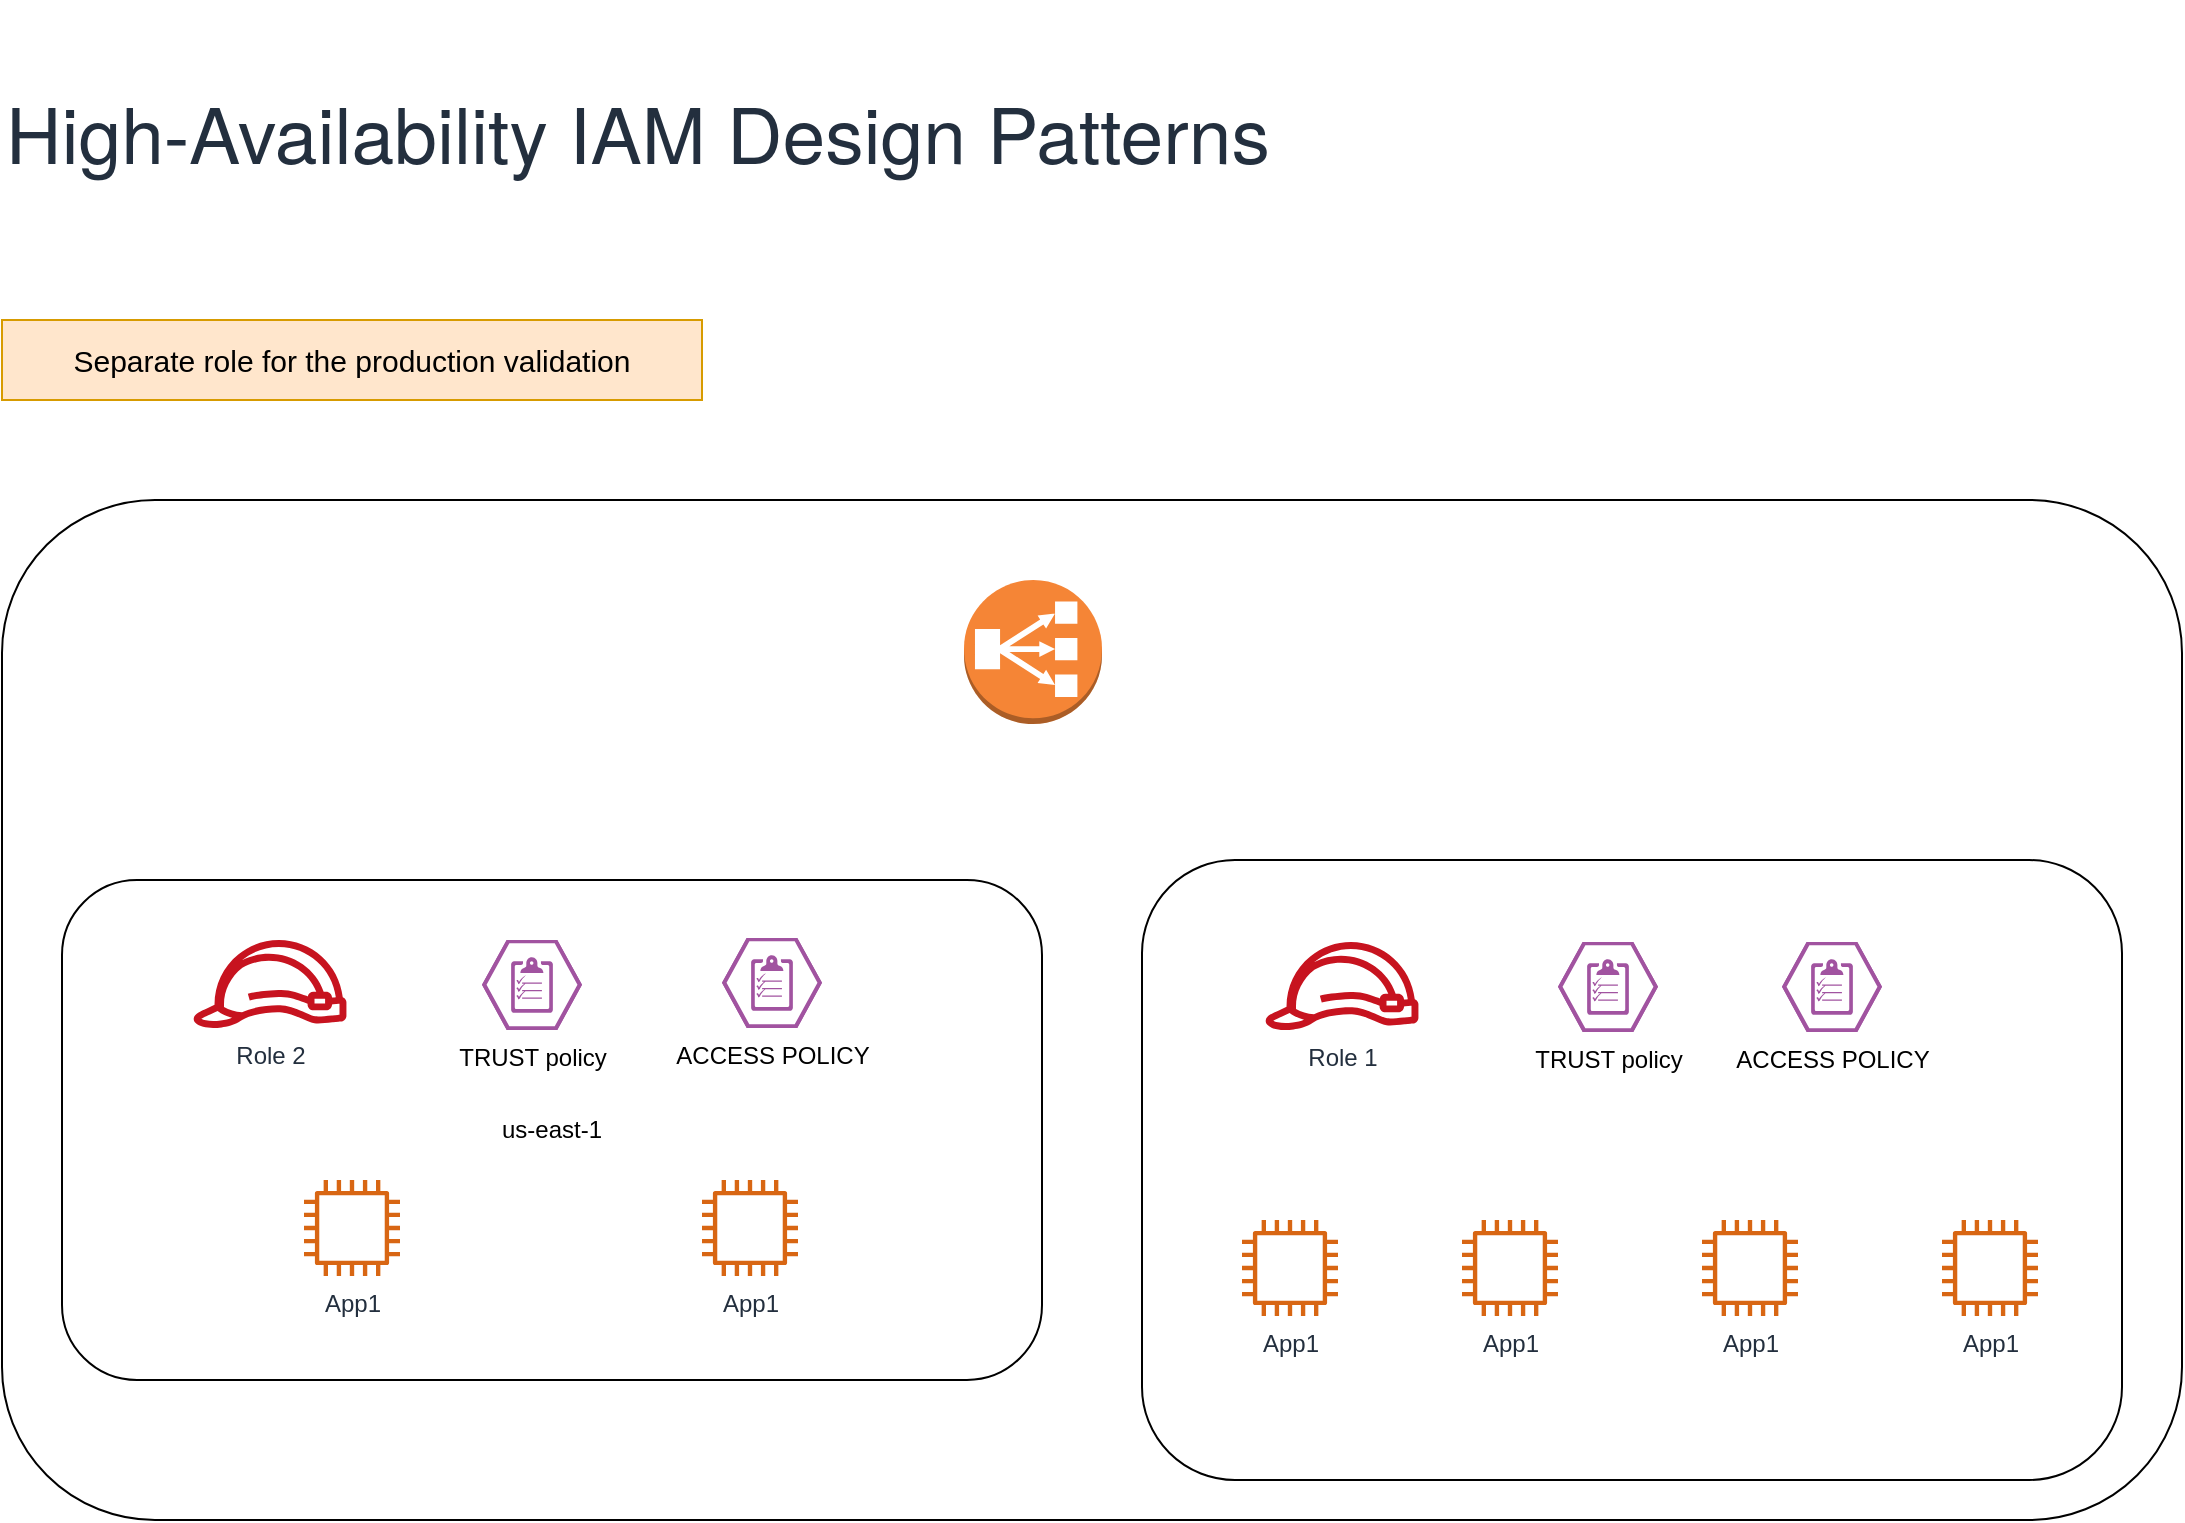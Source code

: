 <mxfile version="14.8.0" type="github" pages="6">
  <diagram id="hybF_AHONoGxi9Xy7w8x" name="HighAvailabilityIAMDesignPattern">
    <mxGraphModel dx="1382" dy="764" grid="1" gridSize="10" guides="1" tooltips="1" connect="1" arrows="1" fold="1" page="1" pageScale="1" pageWidth="827" pageHeight="1169" math="0" shadow="0">
      <root>
        <mxCell id="0" />
        <mxCell id="1" parent="0" />
        <mxCell id="SZYIprdb0noJJP8OvCxE-5" value="&lt;h1 class=&quot;lb-h2 blog-post-title&quot; style=&quot;box-sizing: border-box ; margin: 0px ; color: rgb(35 , 47 , 62) ; font-weight: 500 ; font-family: &amp;#34;amazonemberbold&amp;#34; , &amp;#34;helvetica neue bold&amp;#34; , &amp;#34;helvetica neue&amp;#34; , &amp;#34;helvetica&amp;#34; , &amp;#34;arial&amp;#34; , sans-serif ; font-size: 2.4rem ; line-height: 1.3&quot;&gt;High-Availability IAM Design Patterns&lt;/h1&gt;" style="text;html=1;strokeColor=none;fillColor=none;align=left;verticalAlign=middle;whiteSpace=wrap;rounded=0;" vertex="1" parent="1">
          <mxGeometry x="40" y="40" width="800" height="130" as="geometry" />
        </mxCell>
        <mxCell id="SZYIprdb0noJJP8OvCxE-7" value="&lt;font style=&quot;font-size: 15px&quot;&gt;Separate role for the production validation&lt;/font&gt;" style="text;html=1;strokeColor=#d79b00;fillColor=#ffe6cc;align=center;verticalAlign=middle;whiteSpace=wrap;rounded=0;" vertex="1" parent="1">
          <mxGeometry x="40" y="200" width="350" height="40" as="geometry" />
        </mxCell>
        <mxCell id="SZYIprdb0noJJP8OvCxE-8" value="" style="rounded=1;whiteSpace=wrap;html=1;" vertex="1" parent="1">
          <mxGeometry x="40" y="290" width="1090" height="510" as="geometry" />
        </mxCell>
        <mxCell id="SZYIprdb0noJJP8OvCxE-11" value="" style="outlineConnect=0;dashed=0;verticalLabelPosition=bottom;verticalAlign=top;align=center;html=1;shape=mxgraph.aws3.classic_load_balancer;fillColor=#F58536;gradientColor=none;" vertex="1" parent="1">
          <mxGeometry x="521" y="330" width="69" height="72" as="geometry" />
        </mxCell>
        <mxCell id="SZYIprdb0noJJP8OvCxE-10" value="us-east-1" style="rounded=1;whiteSpace=wrap;html=1;" vertex="1" parent="1">
          <mxGeometry x="70" y="480" width="490" height="250" as="geometry" />
        </mxCell>
        <mxCell id="SZYIprdb0noJJP8OvCxE-17" value="Role 2" style="outlineConnect=0;fontColor=#232F3E;gradientColor=none;fillColor=#C7131F;strokeColor=none;dashed=0;verticalLabelPosition=bottom;verticalAlign=top;align=center;html=1;fontSize=12;fontStyle=0;aspect=fixed;pointerEvents=1;shape=mxgraph.aws4.role;" vertex="1" parent="1">
          <mxGeometry x="135" y="510" width="78" height="44" as="geometry" />
        </mxCell>
        <mxCell id="SZYIprdb0noJJP8OvCxE-18" value="App1" style="outlineConnect=0;fontColor=#232F3E;gradientColor=none;fillColor=#D86613;strokeColor=none;dashed=0;verticalLabelPosition=bottom;verticalAlign=top;align=center;html=1;fontSize=12;fontStyle=0;aspect=fixed;pointerEvents=1;shape=mxgraph.aws4.instance2;" vertex="1" parent="1">
          <mxGeometry x="191" y="630" width="48" height="48" as="geometry" />
        </mxCell>
        <mxCell id="SZYIprdb0noJJP8OvCxE-19" value="App1" style="outlineConnect=0;fontColor=#232F3E;gradientColor=none;fillColor=#D86613;strokeColor=none;dashed=0;verticalLabelPosition=bottom;verticalAlign=top;align=center;html=1;fontSize=12;fontStyle=0;aspect=fixed;pointerEvents=1;shape=mxgraph.aws4.instance2;" vertex="1" parent="1">
          <mxGeometry x="390" y="630" width="48" height="48" as="geometry" />
        </mxCell>
        <mxCell id="SZYIprdb0noJJP8OvCxE-22" value="TRUST policy" style="verticalLabelPosition=bottom;html=1;fillColor=#A153A0;strokeColor=#ffffff;verticalAlign=top;align=center;points=[[0,0.5,0],[0.125,0.25,0],[0.25,0,0],[0.5,0,0],[0.75,0,0],[0.875,0.25,0],[1,0.5,0],[0.875,0.75,0],[0.75,1,0],[0.5,1,0],[0.125,0.75,0]];pointerEvents=1;shape=mxgraph.cisco_safe.compositeIcon;bgIcon=mxgraph.cisco_safe.design.blank_device;resIcon=mxgraph.cisco_safe.design.policy_2;" vertex="1" parent="1">
          <mxGeometry x="280" y="510" width="50" height="45" as="geometry" />
        </mxCell>
        <mxCell id="SZYIprdb0noJJP8OvCxE-23" value="ACCESS POLICY" style="verticalLabelPosition=bottom;html=1;fillColor=#A153A0;strokeColor=#ffffff;verticalAlign=top;align=center;points=[[0,0.5,0],[0.125,0.25,0],[0.25,0,0],[0.5,0,0],[0.75,0,0],[0.875,0.25,0],[1,0.5,0],[0.875,0.75,0],[0.75,1,0],[0.5,1,0],[0.125,0.75,0]];pointerEvents=1;shape=mxgraph.cisco_safe.compositeIcon;bgIcon=mxgraph.cisco_safe.design.blank_device;resIcon=mxgraph.cisco_safe.design.policy_2;" vertex="1" parent="1">
          <mxGeometry x="400" y="509" width="50" height="45" as="geometry" />
        </mxCell>
        <mxCell id="SZYIprdb0noJJP8OvCxE-9" value="" style="rounded=1;whiteSpace=wrap;html=1;" vertex="1" parent="1">
          <mxGeometry x="610" y="470" width="490" height="310" as="geometry" />
        </mxCell>
        <mxCell id="SZYIprdb0noJJP8OvCxE-12" value="App1" style="outlineConnect=0;fontColor=#232F3E;gradientColor=none;fillColor=#D86613;strokeColor=none;dashed=0;verticalLabelPosition=bottom;verticalAlign=top;align=center;html=1;fontSize=12;fontStyle=0;aspect=fixed;pointerEvents=1;shape=mxgraph.aws4.instance2;" vertex="1" parent="1">
          <mxGeometry x="660" y="650" width="48" height="48" as="geometry" />
        </mxCell>
        <mxCell id="SZYIprdb0noJJP8OvCxE-13" value="App1" style="outlineConnect=0;fontColor=#232F3E;gradientColor=none;fillColor=#D86613;strokeColor=none;dashed=0;verticalLabelPosition=bottom;verticalAlign=top;align=center;html=1;fontSize=12;fontStyle=0;aspect=fixed;pointerEvents=1;shape=mxgraph.aws4.instance2;" vertex="1" parent="1">
          <mxGeometry x="1010" y="650" width="48" height="48" as="geometry" />
        </mxCell>
        <mxCell id="SZYIprdb0noJJP8OvCxE-14" value="App1" style="outlineConnect=0;fontColor=#232F3E;gradientColor=none;fillColor=#D86613;strokeColor=none;dashed=0;verticalLabelPosition=bottom;verticalAlign=top;align=center;html=1;fontSize=12;fontStyle=0;aspect=fixed;pointerEvents=1;shape=mxgraph.aws4.instance2;" vertex="1" parent="1">
          <mxGeometry x="770" y="650" width="48" height="48" as="geometry" />
        </mxCell>
        <mxCell id="SZYIprdb0noJJP8OvCxE-15" value="App1" style="outlineConnect=0;fontColor=#232F3E;gradientColor=none;fillColor=#D86613;strokeColor=none;dashed=0;verticalLabelPosition=bottom;verticalAlign=top;align=center;html=1;fontSize=12;fontStyle=0;aspect=fixed;pointerEvents=1;shape=mxgraph.aws4.instance2;" vertex="1" parent="1">
          <mxGeometry x="890" y="650" width="48" height="48" as="geometry" />
        </mxCell>
        <mxCell id="SZYIprdb0noJJP8OvCxE-16" value="Role 1" style="outlineConnect=0;fontColor=#232F3E;gradientColor=none;fillColor=#C7131F;strokeColor=none;dashed=0;verticalLabelPosition=bottom;verticalAlign=top;align=center;html=1;fontSize=12;fontStyle=0;aspect=fixed;pointerEvents=1;shape=mxgraph.aws4.role;" vertex="1" parent="1">
          <mxGeometry x="671" y="511" width="78" height="44" as="geometry" />
        </mxCell>
        <mxCell id="SZYIprdb0noJJP8OvCxE-20" value="TRUST policy" style="verticalLabelPosition=bottom;html=1;fillColor=#A153A0;strokeColor=#ffffff;verticalAlign=top;align=center;points=[[0,0.5,0],[0.125,0.25,0],[0.25,0,0],[0.5,0,0],[0.75,0,0],[0.875,0.25,0],[1,0.5,0],[0.875,0.75,0],[0.75,1,0],[0.5,1,0],[0.125,0.75,0]];pointerEvents=1;shape=mxgraph.cisco_safe.compositeIcon;bgIcon=mxgraph.cisco_safe.design.blank_device;resIcon=mxgraph.cisco_safe.design.policy_2;" vertex="1" parent="1">
          <mxGeometry x="818" y="511" width="50" height="45" as="geometry" />
        </mxCell>
        <mxCell id="SZYIprdb0noJJP8OvCxE-21" value="ACCESS POLICY" style="verticalLabelPosition=bottom;html=1;fillColor=#A153A0;strokeColor=#ffffff;verticalAlign=top;align=center;points=[[0,0.5,0],[0.125,0.25,0],[0.25,0,0],[0.5,0,0],[0.75,0,0],[0.875,0.25,0],[1,0.5,0],[0.875,0.75,0],[0.75,1,0],[0.5,1,0],[0.125,0.75,0]];pointerEvents=1;shape=mxgraph.cisco_safe.compositeIcon;bgIcon=mxgraph.cisco_safe.design.blank_device;resIcon=mxgraph.cisco_safe.design.policy_2;" vertex="1" parent="1">
          <mxGeometry x="930" y="511" width="50" height="45" as="geometry" />
        </mxCell>
      </root>
    </mxGraphModel>
  </diagram>
  <diagram id="2nK-FZSalngX3GA0l22q" name="Distribute AWS Credentials to EC2">
    <mxGraphModel dx="1382" dy="764" grid="1" gridSize="10" guides="1" tooltips="1" connect="1" arrows="1" fold="1" page="1" pageScale="1" pageWidth="827" pageHeight="1169" math="0" shadow="0">
      <root>
        <mxCell id="ZoCaTa6T1BRPGj300-j--0" />
        <mxCell id="ZoCaTa6T1BRPGj300-j--1" parent="ZoCaTa6T1BRPGj300-j--0" />
        <mxCell id="ZoCaTa6T1BRPGj300-j--2" value="&lt;h1 class=&quot;lb-h2 blog-post-title&quot; style=&quot;box-sizing: border-box ; margin: 0px ; color: rgb(35 , 47 , 62) ; font-weight: 500 ; font-family: &amp;#34;amazonemberbold&amp;#34; , &amp;#34;helvetica neue bold&amp;#34; , &amp;#34;helvetica neue&amp;#34; , &amp;#34;helvetica&amp;#34; , &amp;#34;arial&amp;#34; , sans-serif ; font-size: 2.4rem ; line-height: 1.3&quot;&gt;Distribute AWS Credentials to EC2&lt;/h1&gt;" style="text;html=1;strokeColor=none;fillColor=none;align=center;verticalAlign=middle;whiteSpace=wrap;rounded=0;" vertex="1" parent="ZoCaTa6T1BRPGj300-j--1">
          <mxGeometry x="40" y="40" width="770" height="20" as="geometry" />
        </mxCell>
        <mxCell id="27o8By8hVNY2e-l8S0OD-0" value="" style="shape=image;verticalLabelPosition=bottom;labelBackgroundColor=#ffffff;verticalAlign=top;aspect=fixed;imageAspect=0;image=https://docs.aws.amazon.com/IAM/latest/UserGuide/images/roles-usingrole-ec2roleinstance.png;" vertex="1" parent="ZoCaTa6T1BRPGj300-j--1">
          <mxGeometry x="40" y="120" width="757.89" height="360" as="geometry" />
        </mxCell>
      </root>
    </mxGraphModel>
  </diagram>
  <diagram id="rhjH9vImBg1a3-dmJu2O" name="UseCases">
    <mxGraphModel dx="1382" dy="764" grid="1" gridSize="10" guides="1" tooltips="1" connect="1" arrows="1" fold="1" page="1" pageScale="1" pageWidth="827" pageHeight="1169" math="0" shadow="0">
      <root>
        <mxCell id="NohFFQpjYH7S3I6kau8--0" />
        <mxCell id="NohFFQpjYH7S3I6kau8--1" parent="NohFFQpjYH7S3I6kau8--0" />
        <mxCell id="NohFFQpjYH7S3I6kau8--8" style="edgeStyle=orthogonalEdgeStyle;rounded=0;orthogonalLoop=1;jettySize=auto;html=1;" edge="1" parent="NohFFQpjYH7S3I6kau8--1" source="NohFFQpjYH7S3I6kau8--24" target="NohFFQpjYH7S3I6kau8--7">
          <mxGeometry relative="1" as="geometry">
            <mxPoint x="160" y="140" as="sourcePoint" />
            <Array as="points">
              <mxPoint x="220" y="141" />
              <mxPoint x="220" y="141" />
            </Array>
          </mxGeometry>
        </mxCell>
        <mxCell id="NohFFQpjYH7S3I6kau8--6" value="App Running in EC2 instance need to access RDS" style="text;html=1;strokeColor=none;fillColor=none;align=left;verticalAlign=middle;whiteSpace=wrap;rounded=0;" vertex="1" parent="NohFFQpjYH7S3I6kau8--1">
          <mxGeometry x="40" y="40" width="330" height="20" as="geometry" />
        </mxCell>
        <mxCell id="NohFFQpjYH7S3I6kau8--7" value="" style="outlineConnect=0;dashed=0;verticalLabelPosition=bottom;verticalAlign=top;align=center;html=1;shape=mxgraph.aws3.rds;fillColor=#2E73B8;gradientColor=none;" vertex="1" parent="NohFFQpjYH7S3I6kau8--1">
          <mxGeometry x="400" y="100" width="72" height="81" as="geometry" />
        </mxCell>
        <mxCell id="NohFFQpjYH7S3I6kau8--11" value="App Running in EC2 instance need to access OnPremise Datasource" style="text;html=1;strokeColor=none;fillColor=none;align=left;verticalAlign=middle;whiteSpace=wrap;rounded=0;" vertex="1" parent="NohFFQpjYH7S3I6kau8--1">
          <mxGeometry x="40" y="235" width="400" height="20" as="geometry" />
        </mxCell>
        <mxCell id="NohFFQpjYH7S3I6kau8--13" value="" style="aspect=fixed;perimeter=ellipsePerimeter;html=1;align=center;shadow=0;dashed=0;spacingTop=3;image;image=img/lib/active_directory/database_server.svg;" vertex="1" parent="NohFFQpjYH7S3I6kau8--1">
          <mxGeometry x="414" y="283" width="90.2" height="110" as="geometry" />
        </mxCell>
        <mxCell id="NohFFQpjYH7S3I6kau8--14" style="edgeStyle=orthogonalEdgeStyle;rounded=0;orthogonalLoop=1;jettySize=auto;html=1;entryX=0;entryY=0.5;entryDx=0;entryDy=0;" edge="1" parent="NohFFQpjYH7S3I6kau8--1" source="NohFFQpjYH7S3I6kau8--26" target="NohFFQpjYH7S3I6kau8--20">
          <mxGeometry relative="1" as="geometry">
            <mxPoint x="400" y="525.5" as="targetPoint" />
            <mxPoint x="160" y="525" as="sourcePoint" />
            <Array as="points" />
          </mxGeometry>
        </mxCell>
        <mxCell id="NohFFQpjYH7S3I6kau8--16" value="App Running in EC2 instance need to access Datasource on EC2" style="text;html=1;strokeColor=none;fillColor=none;align=left;verticalAlign=middle;whiteSpace=wrap;rounded=0;" vertex="1" parent="NohFFQpjYH7S3I6kau8--1">
          <mxGeometry x="40" y="425" width="400" height="20" as="geometry" />
        </mxCell>
        <mxCell id="NohFFQpjYH7S3I6kau8--19" value="EC2 instance contents" style="points=[[0,0],[0.25,0],[0.5,0],[0.75,0],[1,0],[1,0.25],[1,0.5],[1,0.75],[1,1],[0.75,1],[0.5,1],[0.25,1],[0,1],[0,0.75],[0,0.5],[0,0.25]];outlineConnect=0;gradientColor=none;html=1;whiteSpace=wrap;fontSize=12;fontStyle=0;shape=mxgraph.aws4.group;grIcon=mxgraph.aws4.group_ec2_instance_contents;strokeColor=#D86613;fillColor=none;verticalAlign=top;align=left;spacingLeft=30;fontColor=#D86613;dashed=0;" vertex="1" parent="NohFFQpjYH7S3I6kau8--1">
          <mxGeometry x="400" y="480" width="130" height="130" as="geometry" />
        </mxCell>
        <mxCell id="NohFFQpjYH7S3I6kau8--20" value="" style="shape=datastore;whiteSpace=wrap;html=1;" vertex="1" parent="NohFFQpjYH7S3I6kau8--1">
          <mxGeometry x="435" y="525" width="60" height="60" as="geometry" />
        </mxCell>
        <mxCell id="NohFFQpjYH7S3I6kau8--21" value="EC2 instance contents" style="points=[[0,0],[0.25,0],[0.5,0],[0.75,0],[1,0],[1,0.25],[1,0.5],[1,0.75],[1,1],[0.75,1],[0.5,1],[0.25,1],[0,1],[0,0.75],[0,0.5],[0,0.25]];outlineConnect=0;gradientColor=none;html=1;whiteSpace=wrap;fontSize=12;fontStyle=0;shape=mxgraph.aws4.group;grIcon=mxgraph.aws4.group_ec2_instance_contents;strokeColor=#D86613;fillColor=none;verticalAlign=top;align=left;spacingLeft=30;fontColor=#D86613;dashed=0;" vertex="1" parent="NohFFQpjYH7S3I6kau8--1">
          <mxGeometry x="30" y="76" width="130" height="130" as="geometry" />
        </mxCell>
        <mxCell id="NohFFQpjYH7S3I6kau8--22" value="EC2 instance contents" style="points=[[0,0],[0.25,0],[0.5,0],[0.75,0],[1,0],[1,0.25],[1,0.5],[1,0.75],[1,1],[0.75,1],[0.5,1],[0.25,1],[0,1],[0,0.75],[0,0.5],[0,0.25]];outlineConnect=0;gradientColor=none;html=1;whiteSpace=wrap;fontSize=12;fontStyle=0;shape=mxgraph.aws4.group;grIcon=mxgraph.aws4.group_ec2_instance_contents;strokeColor=#D86613;fillColor=none;verticalAlign=top;align=left;spacingLeft=30;fontColor=#D86613;dashed=0;" vertex="1" parent="NohFFQpjYH7S3I6kau8--1">
          <mxGeometry x="30" y="265" width="130" height="130" as="geometry" />
        </mxCell>
        <mxCell id="NohFFQpjYH7S3I6kau8--23" value="EC2 instance contents" style="points=[[0,0],[0.25,0],[0.5,0],[0.75,0],[1,0],[1,0.25],[1,0.5],[1,0.75],[1,1],[0.75,1],[0.5,1],[0.25,1],[0,1],[0,0.75],[0,0.5],[0,0.25]];outlineConnect=0;gradientColor=none;html=1;whiteSpace=wrap;fontSize=12;fontStyle=0;shape=mxgraph.aws4.group;grIcon=mxgraph.aws4.group_ec2_instance_contents;strokeColor=#D86613;fillColor=none;verticalAlign=top;align=left;spacingLeft=30;fontColor=#D86613;dashed=0;" vertex="1" parent="NohFFQpjYH7S3I6kau8--1">
          <mxGeometry x="30" y="480" width="130" height="130" as="geometry" />
        </mxCell>
        <mxCell id="NohFFQpjYH7S3I6kau8--24" value="" style="pointerEvents=1;shadow=0;dashed=0;html=1;strokeColor=none;fillColor=#505050;labelPosition=center;verticalLabelPosition=bottom;verticalAlign=top;outlineConnect=0;align=center;shape=mxgraph.office.servers.server_side_code;" vertex="1" parent="NohFFQpjYH7S3I6kau8--1">
          <mxGeometry x="60" y="112.5" width="49" height="56" as="geometry" />
        </mxCell>
        <mxCell id="NohFFQpjYH7S3I6kau8--27" style="edgeStyle=orthogonalEdgeStyle;rounded=0;orthogonalLoop=1;jettySize=auto;html=1;" edge="1" parent="NohFFQpjYH7S3I6kau8--1" source="NohFFQpjYH7S3I6kau8--25" target="NohFFQpjYH7S3I6kau8--13">
          <mxGeometry relative="1" as="geometry" />
        </mxCell>
        <mxCell id="NohFFQpjYH7S3I6kau8--25" value="" style="pointerEvents=1;shadow=0;dashed=0;html=1;strokeColor=none;fillColor=#505050;labelPosition=center;verticalLabelPosition=bottom;verticalAlign=top;outlineConnect=0;align=center;shape=mxgraph.office.servers.server_side_code;" vertex="1" parent="NohFFQpjYH7S3I6kau8--1">
          <mxGeometry x="70.5" y="310" width="49" height="56" as="geometry" />
        </mxCell>
        <mxCell id="NohFFQpjYH7S3I6kau8--26" value="" style="pointerEvents=1;shadow=0;dashed=0;html=1;strokeColor=none;fillColor=#505050;labelPosition=center;verticalLabelPosition=bottom;verticalAlign=top;outlineConnect=0;align=center;shape=mxgraph.office.servers.server_side_code;" vertex="1" parent="NohFFQpjYH7S3I6kau8--1">
          <mxGeometry x="70.5" y="527" width="49" height="56" as="geometry" />
        </mxCell>
        <mxCell id="NohFFQpjYH7S3I6kau8--28" style="edgeStyle=orthogonalEdgeStyle;rounded=0;orthogonalLoop=1;jettySize=auto;html=1;entryX=0;entryY=0.5;entryDx=0;entryDy=0;" edge="1" parent="NohFFQpjYH7S3I6kau8--1" source="NohFFQpjYH7S3I6kau8--33">
          <mxGeometry relative="1" as="geometry">
            <mxPoint x="435" y="780" as="targetPoint" />
            <mxPoint x="160" y="750" as="sourcePoint" />
            <Array as="points" />
          </mxGeometry>
        </mxCell>
        <mxCell id="NohFFQpjYH7S3I6kau8--29" value="App Running in EC2 instance need to access App on EC2" style="text;html=1;strokeColor=none;fillColor=none;align=left;verticalAlign=middle;whiteSpace=wrap;rounded=0;" vertex="1" parent="NohFFQpjYH7S3I6kau8--1">
          <mxGeometry x="40" y="650" width="400" height="20" as="geometry" />
        </mxCell>
        <mxCell id="NohFFQpjYH7S3I6kau8--30" value="EC2 instance contents" style="points=[[0,0],[0.25,0],[0.5,0],[0.75,0],[1,0],[1,0.25],[1,0.5],[1,0.75],[1,1],[0.75,1],[0.5,1],[0.25,1],[0,1],[0,0.75],[0,0.5],[0,0.25]];outlineConnect=0;gradientColor=none;html=1;whiteSpace=wrap;fontSize=12;fontStyle=0;shape=mxgraph.aws4.group;grIcon=mxgraph.aws4.group_ec2_instance_contents;strokeColor=#D86613;fillColor=none;verticalAlign=top;align=left;spacingLeft=30;fontColor=#D86613;dashed=0;" vertex="1" parent="NohFFQpjYH7S3I6kau8--1">
          <mxGeometry x="400" y="705" width="130" height="130" as="geometry" />
        </mxCell>
        <mxCell id="NohFFQpjYH7S3I6kau8--32" value="EC2 instance contents" style="points=[[0,0],[0.25,0],[0.5,0],[0.75,0],[1,0],[1,0.25],[1,0.5],[1,0.75],[1,1],[0.75,1],[0.5,1],[0.25,1],[0,1],[0,0.75],[0,0.5],[0,0.25]];outlineConnect=0;gradientColor=none;html=1;whiteSpace=wrap;fontSize=12;fontStyle=0;shape=mxgraph.aws4.group;grIcon=mxgraph.aws4.group_ec2_instance_contents;strokeColor=#D86613;fillColor=none;verticalAlign=top;align=left;spacingLeft=30;fontColor=#D86613;dashed=0;" vertex="1" parent="NohFFQpjYH7S3I6kau8--1">
          <mxGeometry x="30" y="705" width="130" height="130" as="geometry" />
        </mxCell>
        <mxCell id="NohFFQpjYH7S3I6kau8--33" value="" style="pointerEvents=1;shadow=0;dashed=0;html=1;strokeColor=none;fillColor=#505050;labelPosition=center;verticalLabelPosition=bottom;verticalAlign=top;outlineConnect=0;align=center;shape=mxgraph.office.servers.server_side_code;" vertex="1" parent="NohFFQpjYH7S3I6kau8--1">
          <mxGeometry x="70.5" y="752" width="49" height="56" as="geometry" />
        </mxCell>
        <mxCell id="NohFFQpjYH7S3I6kau8--34" value="" style="pointerEvents=1;shadow=0;dashed=0;html=1;strokeColor=none;fillColor=#505050;labelPosition=center;verticalLabelPosition=bottom;verticalAlign=top;outlineConnect=0;align=center;shape=mxgraph.office.servers.server_side_code;" vertex="1" parent="NohFFQpjYH7S3I6kau8--1">
          <mxGeometry x="434.6" y="752" width="49" height="56" as="geometry" />
        </mxCell>
        <mxCell id="NohFFQpjYH7S3I6kau8--35" style="edgeStyle=orthogonalEdgeStyle;rounded=0;orthogonalLoop=1;jettySize=auto;html=1;" edge="1" parent="NohFFQpjYH7S3I6kau8--1" source="NohFFQpjYH7S3I6kau8--39">
          <mxGeometry relative="1" as="geometry">
            <mxPoint x="160" y="970" as="sourcePoint" />
            <Array as="points">
              <mxPoint x="220" y="971" />
              <mxPoint x="220" y="971" />
            </Array>
            <mxPoint x="400" y="970.5" as="targetPoint" />
          </mxGeometry>
        </mxCell>
        <mxCell id="NohFFQpjYH7S3I6kau8--36" value="App Running in EC2 instance need to access DynamoDb" style="text;html=1;strokeColor=none;fillColor=none;align=left;verticalAlign=middle;whiteSpace=wrap;rounded=0;" vertex="1" parent="NohFFQpjYH7S3I6kau8--1">
          <mxGeometry x="40" y="870" width="330" height="20" as="geometry" />
        </mxCell>
        <mxCell id="NohFFQpjYH7S3I6kau8--38" value="EC2 instance contents" style="points=[[0,0],[0.25,0],[0.5,0],[0.75,0],[1,0],[1,0.25],[1,0.5],[1,0.75],[1,1],[0.75,1],[0.5,1],[0.25,1],[0,1],[0,0.75],[0,0.5],[0,0.25]];outlineConnect=0;gradientColor=none;html=1;whiteSpace=wrap;fontSize=12;fontStyle=0;shape=mxgraph.aws4.group;grIcon=mxgraph.aws4.group_ec2_instance_contents;strokeColor=#D86613;fillColor=none;verticalAlign=top;align=left;spacingLeft=30;fontColor=#D86613;dashed=0;" vertex="1" parent="NohFFQpjYH7S3I6kau8--1">
          <mxGeometry x="30" y="906" width="130" height="130" as="geometry" />
        </mxCell>
        <mxCell id="NohFFQpjYH7S3I6kau8--39" value="" style="pointerEvents=1;shadow=0;dashed=0;html=1;strokeColor=none;fillColor=#505050;labelPosition=center;verticalLabelPosition=bottom;verticalAlign=top;outlineConnect=0;align=center;shape=mxgraph.office.servers.server_side_code;" vertex="1" parent="NohFFQpjYH7S3I6kau8--1">
          <mxGeometry x="60" y="942.5" width="49" height="56" as="geometry" />
        </mxCell>
        <mxCell id="NohFFQpjYH7S3I6kau8--41" value="Amazon DynamoDB" style="outlineConnect=0;fontColor=#232F3E;gradientColor=none;strokeColor=#ffffff;fillColor=#232F3E;dashed=0;verticalLabelPosition=middle;verticalAlign=bottom;align=center;html=1;whiteSpace=wrap;fontSize=10;fontStyle=1;spacing=3;shape=mxgraph.aws4.productIcon;prIcon=mxgraph.aws4.dynamodb;" vertex="1" parent="NohFFQpjYH7S3I6kau8--1">
          <mxGeometry x="404" y="916" width="80" height="110" as="geometry" />
        </mxCell>
        <mxCell id="i1F6xCjo4NIYE3MPSxTi-0" value="" style="shape=image;verticalLabelPosition=bottom;labelBackgroundColor=#ffffff;verticalAlign=top;aspect=fixed;imageAspect=0;image=https://docs.aws.amazon.com/IAM/latest/UserGuide/images/roles-instance-profile-cross-account.png;" vertex="1" parent="NohFFQpjYH7S3I6kau8--1">
          <mxGeometry x="40" y="1120" width="458" height="323" as="geometry" />
        </mxCell>
        <UserObject label="https://aws.amazon.com/premiumsupport/knowledge-center/users-connect-rds-iam/" link="https://aws.amazon.com/premiumsupport/knowledge-center/users-connect-rds-iam/" id="i1F6xCjo4NIYE3MPSxTi-1">
          <mxCell style="text;whiteSpace=wrap;html=1;" vertex="1" parent="NohFFQpjYH7S3I6kau8--1">
            <mxGeometry x="520" y="126" width="470" height="30" as="geometry" />
          </mxCell>
        </UserObject>
      </root>
    </mxGraphModel>
  </diagram>
  <diagram id="-TouCNWqxJQOEcBZHPFR" name="ArchitectureDiagrams">
    <mxGraphModel dx="1382" dy="764" grid="1" gridSize="10" guides="1" tooltips="1" connect="1" arrows="1" fold="1" page="1" pageScale="1" pageWidth="827" pageHeight="1169" math="0" shadow="0">
      <root>
        <mxCell id="-TxU8lw2uANwHTsADHV5-0" />
        <mxCell id="-TxU8lw2uANwHTsADHV5-1" parent="-TxU8lw2uANwHTsADHV5-0" />
        <mxCell id="-TxU8lw2uANwHTsADHV5-2" value="&lt;ul class=&quot;&quot; style=&quot;box-sizing: inherit; margin: 0px; padding: 0px; list-style: none none; color: rgba(0, 0, 0, 0.8); font-size: medium; font-style: normal; font-weight: 400; letter-spacing: normal; text-indent: 0px; text-transform: none; word-spacing: 0px; background-color: rgb(255, 255, 255);&quot;&gt;&lt;li id=&quot;a185&quot; class=&quot;ie if ds ig b eq ih ii ij et ik il im in io ip iq ir is it iu iv iw ix iy iz jj jb jc cg&quot; style=&quot;box-sizing: inherit ; font-weight: 400 ; color: rgb(41 , 41 , 41) ; font-style: normal ; line-height: 32px ; letter-spacing: -0.003em ; font-family: &amp;quot;charter&amp;quot; , &amp;quot;georgia&amp;quot; , &amp;quot;cambria&amp;quot; , &amp;quot;times new roman&amp;quot; , &amp;quot;times&amp;quot; , serif ; margin-bottom: -0.46em ; margin-left: 30px ; padding-left: 0px ; list-style-type: disc ; font-size: 21px ; margin-top: 2em&quot;&gt;&lt;strong class=&quot;ig jd&quot; style=&quot;box-sizing: inherit ; font-family: &amp;quot;charter&amp;quot; , &amp;quot;georgia&amp;quot; , &amp;quot;cambria&amp;quot; , &amp;quot;times new roman&amp;quot; , &amp;quot;times&amp;quot; , serif ; font-weight: 700&quot;&gt;Application Architecture Diagram&lt;/strong&gt;&lt;/li&gt;&lt;li id=&quot;6455&quot; class=&quot;ie if ds ig b eq je ii ij et jf il im in jg ip iq ir jh it iu iv ji ix iy iz jj jb jc cg&quot; style=&quot;box-sizing: inherit ; font-weight: 400 ; color: rgb(41 , 41 , 41) ; font-style: normal ; line-height: 32px ; letter-spacing: -0.003em ; font-family: &amp;quot;charter&amp;quot; , &amp;quot;georgia&amp;quot; , &amp;quot;cambria&amp;quot; , &amp;quot;times new roman&amp;quot; , &amp;quot;times&amp;quot; , serif ; margin-bottom: -0.46em ; margin-left: 30px ; padding-left: 0px ; list-style-type: disc ; font-size: 21px ; margin-top: 1.05em&quot;&gt;&lt;strong class=&quot;ig jd&quot; style=&quot;box-sizing: inherit ; font-family: &amp;quot;charter&amp;quot; , &amp;quot;georgia&amp;quot; , &amp;quot;cambria&amp;quot; , &amp;quot;times new roman&amp;quot; , &amp;quot;times&amp;quot; , serif ; font-weight: 700&quot;&gt;Integration Architecture Diagram&lt;/strong&gt;&lt;/li&gt;&lt;li id=&quot;efd7&quot; class=&quot;ie if ds ig b eq je ii ij et jf il im in jg ip iq ir jh it iu iv ji ix iy iz jj jb jc cg&quot; style=&quot;box-sizing: inherit ; font-weight: 400 ; color: rgb(41 , 41 , 41) ; font-style: normal ; line-height: 32px ; letter-spacing: -0.003em ; font-family: &amp;quot;charter&amp;quot; , &amp;quot;georgia&amp;quot; , &amp;quot;cambria&amp;quot; , &amp;quot;times new roman&amp;quot; , &amp;quot;times&amp;quot; , serif ; margin-bottom: -0.46em ; margin-left: 30px ; padding-left: 0px ; list-style-type: disc ; font-size: 21px ; margin-top: 1.05em&quot;&gt;&lt;strong class=&quot;ig jd&quot; style=&quot;box-sizing: inherit ; font-family: &amp;quot;charter&amp;quot; , &amp;quot;georgia&amp;quot; , &amp;quot;cambria&amp;quot; , &amp;quot;times new roman&amp;quot; , &amp;quot;times&amp;quot; , serif ; font-weight: 700&quot;&gt;Deployment Architecture Diagram&lt;/strong&gt;&lt;/li&gt;&lt;li id=&quot;7dfb&quot; class=&quot;ie if ds ig b eq je ii ij et jf il im in jg ip iq ir jh it iu iv ji ix iy iz jj jb jc cg&quot; style=&quot;box-sizing: inherit ; font-weight: 400 ; color: rgb(41 , 41 , 41) ; font-style: normal ; line-height: 32px ; letter-spacing: -0.003em ; font-family: &amp;quot;charter&amp;quot; , &amp;quot;georgia&amp;quot; , &amp;quot;cambria&amp;quot; , &amp;quot;times new roman&amp;quot; , &amp;quot;times&amp;quot; , serif ; margin-bottom: -0.46em ; margin-left: 30px ; padding-left: 0px ; list-style-type: disc ; font-size: 21px ; margin-top: 1.05em&quot;&gt;&lt;strong class=&quot;ig jd&quot; style=&quot;box-sizing: inherit ; font-family: &amp;quot;charter&amp;quot; , &amp;quot;georgia&amp;quot; , &amp;quot;cambria&amp;quot; , &amp;quot;times new roman&amp;quot; , &amp;quot;times&amp;quot; , serif ; font-weight: 700&quot;&gt;DevOps Architecture Diagram&lt;/strong&gt;&lt;/li&gt;&lt;li id=&quot;287e&quot; class=&quot;ie if ds ig b eq je ii ij et jf il im in jg ip iq ir jh it iu iv ji ix iy iz jj jb jc cg&quot; style=&quot;box-sizing: inherit ; font-weight: 400 ; color: rgb(41 , 41 , 41) ; font-style: normal ; line-height: 32px ; letter-spacing: -0.003em ; font-family: &amp;quot;charter&amp;quot; , &amp;quot;georgia&amp;quot; , &amp;quot;cambria&amp;quot; , &amp;quot;times new roman&amp;quot; , &amp;quot;times&amp;quot; , serif ; margin-bottom: -0.46em ; margin-left: 30px ; padding-left: 0px ; list-style-type: disc ; font-size: 21px ; margin-top: 1.05em&quot;&gt;&lt;strong class=&quot;ig jd&quot; style=&quot;box-sizing: inherit ; font-family: &amp;quot;charter&amp;quot; , &amp;quot;georgia&amp;quot; , &amp;quot;cambria&amp;quot; , &amp;quot;times new roman&amp;quot; , &amp;quot;times&amp;quot; , serif ; font-weight: 700&quot;&gt;Data Architecture Diagram&lt;/strong&gt;&lt;/li&gt;&lt;/ul&gt;" style="text;whiteSpace=wrap;html=1;" vertex="1" parent="-TxU8lw2uANwHTsADHV5-1">
          <mxGeometry x="60" y="50" width="430" height="260" as="geometry" />
        </mxCell>
        <UserObject label="https://medium.com/the-internal-startup/how-to-draw-useful-technical-architecture-diagrams-2d20c9fda90d" link="https://medium.com/the-internal-startup/how-to-draw-useful-technical-architecture-diagrams-2d20c9fda90d" id="-TxU8lw2uANwHTsADHV5-3">
          <mxCell style="text;whiteSpace=wrap;html=1;" vertex="1" parent="-TxU8lw2uANwHTsADHV5-1">
            <mxGeometry x="40" y="40" width="590" height="40" as="geometry" />
          </mxCell>
        </UserObject>
        <mxCell id="IpwyttC38P4O72803I_h-0" value="There are three common patterns that we observe when our customers build&lt;br/&gt;microservices: API driven, event driven, and data streaming." style="text;html=1;align=center;verticalAlign=middle;resizable=0;points=[];autosize=1;strokeColor=none;" vertex="1" parent="-TxU8lw2uANwHTsADHV5-1">
          <mxGeometry x="40" y="400" width="420" height="30" as="geometry" />
        </mxCell>
        <mxCell id="IpwyttC38P4O72803I_h-2" value="Serverless is defined as an operational model by the following tenets:&#xa;• No infrastructure to provision or manage&#xa;• Automatically scaling by unit of consumption&#xa;• “Pay for value” billing model&#xa;• Built-in availability and fault tolerance" style="text;whiteSpace=wrap;html=1;" vertex="1" parent="-TxU8lw2uANwHTsADHV5-1">
          <mxGeometry x="50" y="460" width="390" height="90" as="geometry" />
        </mxCell>
      </root>
    </mxGraphModel>
  </diagram>
  <diagram id="CtvAnEcikaLKlM-po1jI" name="CI/CD">
    <mxGraphModel dx="1382" dy="764" grid="1" gridSize="10" guides="1" tooltips="1" connect="1" arrows="1" fold="1" page="1" pageScale="1" pageWidth="827" pageHeight="1169" math="0" shadow="0">
      <root>
        <mxCell id="n11_B9VXkyJouuxj5YQA-0" />
        <mxCell id="n11_B9VXkyJouuxj5YQA-1" parent="n11_B9VXkyJouuxj5YQA-0" />
        <UserObject label="https://docs.aws.amazon.com/codepipeline/latest/userguide/codepipeline-user.pdf#concepts-continuous-delivery-integration" link="https://docs.aws.amazon.com/codepipeline/latest/userguide/codepipeline-user.pdf#concepts-continuous-delivery-integration" id="n11_B9VXkyJouuxj5YQA-2">
          <mxCell style="text;whiteSpace=wrap;html=1;" vertex="1" parent="n11_B9VXkyJouuxj5YQA-1">
            <mxGeometry x="60" y="50" width="730" height="40" as="geometry" />
          </mxCell>
        </UserObject>
      </root>
    </mxGraphModel>
  </diagram>
  <diagram id="SnAQLvZmyDOyuaUXpVl6" name="Page-6">
    <mxGraphModel dx="1616" dy="899" grid="1" gridSize="10" guides="1" tooltips="1" connect="1" arrows="1" fold="1" page="1" pageScale="1" pageWidth="827" pageHeight="1169" math="0" shadow="0">
      <root>
        <mxCell id="Gay3dvUYhFVjylemArmb-0" />
        <mxCell id="Gay3dvUYhFVjylemArmb-1" parent="Gay3dvUYhFVjylemArmb-0" />
        <mxCell id="Gay3dvUYhFVjylemArmb-2" value="User Interface" style="rounded=0;whiteSpace=wrap;html=1;align=center;horizontal=1;verticalAlign=top;dashed=1;" vertex="1" parent="Gay3dvUYhFVjylemArmb-1">
          <mxGeometry x="80" y="120" width="200" height="760" as="geometry" />
        </mxCell>
        <mxCell id="Gay3dvUYhFVjylemArmb-3" value="Microservices" style="rounded=0;whiteSpace=wrap;html=1;align=center;horizontal=1;verticalAlign=top;dashed=1;" vertex="1" parent="Gay3dvUYhFVjylemArmb-1">
          <mxGeometry x="320" y="120" width="360" height="760" as="geometry" />
        </mxCell>
        <mxCell id="Gay3dvUYhFVjylemArmb-4" value="Data Store" style="rounded=0;whiteSpace=wrap;html=1;align=center;horizontal=1;verticalAlign=top;dashed=1;" vertex="1" parent="Gay3dvUYhFVjylemArmb-1">
          <mxGeometry x="720" y="120" width="240" height="760" as="geometry" />
        </mxCell>
        <mxCell id="Gay3dvUYhFVjylemArmb-6" value="Amazon S3" style="points=[[0,0,0],[0.25,0,0],[0.5,0,0],[0.75,0,0],[1,0,0],[0,1,0],[0.25,1,0],[0.5,1,0],[0.75,1,0],[1,1,0],[0,0.25,0],[0,0.5,0],[0,0.75,0],[1,0.25,0],[1,0.5,0],[1,0.75,0]];outlineConnect=0;fontColor=#232F3E;gradientColor=#60A337;gradientDirection=north;fillColor=#277116;strokeColor=#ffffff;dashed=0;verticalLabelPosition=bottom;verticalAlign=top;align=center;html=1;fontSize=12;fontStyle=0;aspect=fixed;shape=mxgraph.aws4.resourceIcon;resIcon=mxgraph.aws4.s3;" vertex="1" parent="Gay3dvUYhFVjylemArmb-1">
          <mxGeometry x="141" y="650" width="78" height="78" as="geometry" />
        </mxCell>
        <mxCell id="Gay3dvUYhFVjylemArmb-9" style="edgeStyle=orthogonalEdgeStyle;rounded=0;orthogonalLoop=1;jettySize=auto;html=1;entryX=0.5;entryY=0;entryDx=0;entryDy=0;entryPerimeter=0;" edge="1" parent="Gay3dvUYhFVjylemArmb-1" target="Gay3dvUYhFVjylemArmb-6">
          <mxGeometry x="80" y="40" as="geometry">
            <mxPoint x="180" y="580" as="sourcePoint" />
          </mxGeometry>
        </mxCell>
        <mxCell id="Gay3dvUYhFVjylemArmb-7" value="CloudFront" style="points=[[0,0,0],[0.25,0,0],[0.5,0,0],[0.75,0,0],[1,0,0],[0,1,0],[0.25,1,0],[0.5,1,0],[0.75,1,0],[1,1,0],[0,0.25,0],[0,0.5,0],[0,0.75,0],[1,0.25,0],[1,0.5,0],[1,0.75,0]];outlineConnect=0;fontColor=#232F3E;gradientColor=#945DF2;gradientDirection=north;fillColor=#5A30B5;strokeColor=#ffffff;dashed=0;verticalLabelPosition=bottom;verticalAlign=top;align=center;html=1;fontSize=12;fontStyle=0;aspect=fixed;shape=mxgraph.aws4.resourceIcon;resIcon=mxgraph.aws4.cloudfront;" vertex="1" parent="Gay3dvUYhFVjylemArmb-1">
          <mxGeometry x="141" y="471" width="78" height="78" as="geometry" />
        </mxCell>
        <mxCell id="Gay3dvUYhFVjylemArmb-8" value="ALB" style="points=[[0,0,0],[0.25,0,0],[0.5,0,0],[0.75,0,0],[1,0,0],[0,1,0],[0.25,1,0],[0.5,1,0],[0.75,1,0],[1,1,0],[0,0.25,0],[0,0.5,0],[0,0.75,0],[1,0.25,0],[1,0.5,0],[1,0.75,0]];outlineConnect=0;fontColor=#232F3E;gradientColor=#F78E04;gradientDirection=north;fillColor=#D05C17;strokeColor=#ffffff;dashed=0;verticalLabelPosition=bottom;verticalAlign=top;align=center;html=1;fontSize=12;fontStyle=0;aspect=fixed;shape=mxgraph.aws4.resourceIcon;resIcon=mxgraph.aws4.elastic_load_balancing;" vertex="1" parent="Gay3dvUYhFVjylemArmb-1">
          <mxGeometry x="370" y="471" width="78" height="78" as="geometry" />
        </mxCell>
        <mxCell id="Gay3dvUYhFVjylemArmb-10" style="edgeStyle=orthogonalEdgeStyle;rounded=0;orthogonalLoop=1;jettySize=auto;html=1;entryX=0;entryY=0.5;entryDx=0;entryDy=0;entryPerimeter=0;" edge="1" parent="Gay3dvUYhFVjylemArmb-1" source="Gay3dvUYhFVjylemArmb-7" target="Gay3dvUYhFVjylemArmb-8">
          <mxGeometry x="80" y="40" as="geometry" />
        </mxCell>
        <mxCell id="Gay3dvUYhFVjylemArmb-11" value="ECS" style="points=[[0,0,0],[0.25,0,0],[0.5,0,0],[0.75,0,0],[1,0,0],[0,1,0],[0.25,1,0],[0.5,1,0],[0.75,1,0],[1,1,0],[0,0.25,0],[0,0.5,0],[0,0.75,0],[1,0.25,0],[1,0.5,0],[1,0.75,0]];outlineConnect=0;fontColor=#232F3E;gradientColor=#F78E04;gradientDirection=north;fillColor=#D05C17;strokeColor=#ffffff;dashed=0;verticalLabelPosition=bottom;verticalAlign=top;align=center;html=1;fontSize=12;fontStyle=0;aspect=fixed;shape=mxgraph.aws4.resourceIcon;resIcon=mxgraph.aws4.ecs;" vertex="1" parent="Gay3dvUYhFVjylemArmb-1">
          <mxGeometry x="540" y="471" width="78" height="78" as="geometry" />
        </mxCell>
        <mxCell id="Gay3dvUYhFVjylemArmb-12" style="edgeStyle=orthogonalEdgeStyle;rounded=0;orthogonalLoop=1;jettySize=auto;html=1;" edge="1" parent="Gay3dvUYhFVjylemArmb-1" source="Gay3dvUYhFVjylemArmb-8" target="Gay3dvUYhFVjylemArmb-11">
          <mxGeometry x="80" y="40" as="geometry" />
        </mxCell>
        <mxCell id="Gay3dvUYhFVjylemArmb-13" value="ElastiCache" style="points=[[0,0,0],[0.25,0,0],[0.5,0,0],[0.75,0,0],[1,0,0],[0,1,0],[0.25,1,0],[0.5,1,0],[0.75,1,0],[1,1,0],[0,0.25,0],[0,0.5,0],[0,0.75,0],[1,0.25,0],[1,0.5,0],[1,0.75,0]];outlineConnect=0;fontColor=#232F3E;gradientColor=#4D72F3;gradientDirection=north;fillColor=#3334B9;strokeColor=#ffffff;dashed=0;verticalLabelPosition=bottom;verticalAlign=top;align=center;html=1;fontSize=12;fontStyle=0;aspect=fixed;shape=mxgraph.aws4.resourceIcon;resIcon=mxgraph.aws4.elasticache;" vertex="1" parent="Gay3dvUYhFVjylemArmb-1">
          <mxGeometry x="800" y="280" width="78" height="78" as="geometry" />
        </mxCell>
        <mxCell id="Gay3dvUYhFVjylemArmb-17" style="edgeStyle=none;rounded=0;orthogonalLoop=1;jettySize=auto;html=1;entryX=0;entryY=0.5;entryDx=0;entryDy=0;entryPerimeter=0;" edge="1" parent="Gay3dvUYhFVjylemArmb-1" source="Gay3dvUYhFVjylemArmb-11" target="Gay3dvUYhFVjylemArmb-13">
          <mxGeometry x="80" y="40" as="geometry" />
        </mxCell>
        <mxCell id="Gay3dvUYhFVjylemArmb-15" value="RDS" style="points=[[0,0,0],[0.25,0,0],[0.5,0,0],[0.75,0,0],[1,0,0],[0,1,0],[0.25,1,0],[0.5,1,0],[0.75,1,0],[1,1,0],[0,0.25,0],[0,0.5,0],[0,0.75,0],[1,0.25,0],[1,0.5,0],[1,0.75,0]];outlineConnect=0;fontColor=#232F3E;gradientColor=#4D72F3;gradientDirection=north;fillColor=#3334B9;strokeColor=#ffffff;dashed=0;verticalLabelPosition=bottom;verticalAlign=top;align=center;html=1;fontSize=12;fontStyle=0;aspect=fixed;shape=mxgraph.aws4.resourceIcon;resIcon=mxgraph.aws4.aurora;" vertex="1" parent="Gay3dvUYhFVjylemArmb-1">
          <mxGeometry x="801" y="471" width="78" height="78" as="geometry" />
        </mxCell>
        <mxCell id="Gay3dvUYhFVjylemArmb-18" style="edgeStyle=none;rounded=0;orthogonalLoop=1;jettySize=auto;html=1;" edge="1" parent="Gay3dvUYhFVjylemArmb-1" source="Gay3dvUYhFVjylemArmb-11" target="Gay3dvUYhFVjylemArmb-15">
          <mxGeometry x="80" y="40" as="geometry" />
        </mxCell>
        <mxCell id="Gay3dvUYhFVjylemArmb-16" value="DynamoDB" style="points=[[0,0,0],[0.25,0,0],[0.5,0,0],[0.75,0,0],[1,0,0],[0,1,0],[0.25,1,0],[0.5,1,0],[0.75,1,0],[1,1,0],[0,0.25,0],[0,0.5,0],[0,0.75,0],[1,0.25,0],[1,0.5,0],[1,0.75,0]];outlineConnect=0;fontColor=#232F3E;gradientColor=#4D72F3;gradientDirection=north;fillColor=#3334B9;strokeColor=#ffffff;dashed=0;verticalLabelPosition=bottom;verticalAlign=top;align=center;html=1;fontSize=12;fontStyle=0;aspect=fixed;shape=mxgraph.aws4.resourceIcon;resIcon=mxgraph.aws4.dynamodb;" vertex="1" parent="Gay3dvUYhFVjylemArmb-1">
          <mxGeometry x="800" y="650" width="78" height="78" as="geometry" />
        </mxCell>
        <mxCell id="Gay3dvUYhFVjylemArmb-19" style="edgeStyle=none;rounded=0;orthogonalLoop=1;jettySize=auto;html=1;entryX=0;entryY=0.5;entryDx=0;entryDy=0;entryPerimeter=0;" edge="1" parent="Gay3dvUYhFVjylemArmb-1" source="Gay3dvUYhFVjylemArmb-11" target="Gay3dvUYhFVjylemArmb-16">
          <mxGeometry x="80" y="40" as="geometry" />
        </mxCell>
        <mxCell id="Gay3dvUYhFVjylemArmb-20" value="&lt;font style=&quot;font-size: 21px&quot;&gt;Typical microservices application on AWS&lt;/font&gt;" style="text;whiteSpace=wrap;html=1;" vertex="1" parent="Gay3dvUYhFVjylemArmb-1">
          <mxGeometry x="80" y="40" width="880" height="30" as="geometry" />
        </mxCell>
        <mxCell id="Gay3dvUYhFVjylemArmb-26" value="&lt;font style=&quot;font-size: 26px&quot;&gt;API Gateway call flow&lt;/font&gt;" style="text;whiteSpace=wrap;html=1;" vertex="1" parent="Gay3dvUYhFVjylemArmb-1">
          <mxGeometry x="80" y="940" width="520" height="30" as="geometry" />
        </mxCell>
        <mxCell id="Gay3dvUYhFVjylemArmb-28" value="AWS Cloud" style="points=[[0,0],[0.25,0],[0.5,0],[0.75,0],[1,0],[1,0.25],[1,0.5],[1,0.75],[1,1],[0.75,1],[0.5,1],[0.25,1],[0,1],[0,0.75],[0,0.5],[0,0.25]];outlineConnect=0;gradientColor=none;html=1;whiteSpace=wrap;fontSize=12;fontStyle=0;shape=mxgraph.aws4.group;grIcon=mxgraph.aws4.group_aws_cloud_alt;strokeColor=#232F3E;fillColor=none;verticalAlign=top;align=left;spacingLeft=30;fontColor=#232F3E;dashed=0;" vertex="1" parent="Gay3dvUYhFVjylemArmb-1">
          <mxGeometry x="361" y="1000" width="880" height="720" as="geometry" />
        </mxCell>
        <mxCell id="Gay3dvUYhFVjylemArmb-35" style="edgeStyle=none;rounded=0;orthogonalLoop=1;jettySize=auto;html=1;" edge="1" parent="Gay3dvUYhFVjylemArmb-1" source="Gay3dvUYhFVjylemArmb-30" target="Gay3dvUYhFVjylemArmb-33">
          <mxGeometry relative="1" as="geometry" />
        </mxCell>
        <mxCell id="Gay3dvUYhFVjylemArmb-30" value="Mobile Client" style="outlineConnect=0;dashed=0;verticalLabelPosition=bottom;verticalAlign=top;align=center;html=1;shape=mxgraph.aws3.mobile_client;fillColor=#D2D3D3;gradientColor=none;" vertex="1" parent="Gay3dvUYhFVjylemArmb-1">
          <mxGeometry x="40" y="1106" width="40.5" height="63" as="geometry" />
        </mxCell>
        <mxCell id="Gay3dvUYhFVjylemArmb-34" style="edgeStyle=none;rounded=0;orthogonalLoop=1;jettySize=auto;html=1;" edge="1" parent="Gay3dvUYhFVjylemArmb-1" source="Gay3dvUYhFVjylemArmb-31" target="Gay3dvUYhFVjylemArmb-33">
          <mxGeometry relative="1" as="geometry" />
        </mxCell>
        <mxCell id="Gay3dvUYhFVjylemArmb-31" value="Website" style="shape=image;html=1;verticalAlign=top;verticalLabelPosition=bottom;labelBackgroundColor=#ffffff;imageAspect=0;aspect=fixed;image=https://cdn4.iconfinder.com/data/icons/internet-security-flat-2/32/Internet_Security_Browser_webpage_website_web_page-128.png;dashed=1;" vertex="1" parent="Gay3dvUYhFVjylemArmb-1">
          <mxGeometry x="24.75" y="1324.5" width="71" height="71" as="geometry" />
        </mxCell>
        <mxCell id="Gay3dvUYhFVjylemArmb-36" style="edgeStyle=none;rounded=0;orthogonalLoop=1;jettySize=auto;html=1;entryX=0.07;entryY=0.93;entryDx=0;entryDy=0;entryPerimeter=0;" edge="1" parent="Gay3dvUYhFVjylemArmb-1" source="Gay3dvUYhFVjylemArmb-32" target="Gay3dvUYhFVjylemArmb-33">
          <mxGeometry relative="1" as="geometry" />
        </mxCell>
        <mxCell id="Gay3dvUYhFVjylemArmb-32" value="Partner Services" style="outlineConnect=0;dashed=0;verticalLabelPosition=bottom;verticalAlign=top;align=center;html=1;shape=mxgraph.aws3.internet;fillColor=#D2D3D3;gradientColor=none;" vertex="1" parent="Gay3dvUYhFVjylemArmb-1">
          <mxGeometry x="40" y="1520" width="79.5" height="79.5" as="geometry" />
        </mxCell>
        <mxCell id="Gay3dvUYhFVjylemArmb-61" style="edgeStyle=none;rounded=0;orthogonalLoop=1;jettySize=auto;html=1;entryX=0;entryY=0.5;entryDx=0;entryDy=0;entryPerimeter=0;startArrow=none;startFill=0;" edge="1" parent="Gay3dvUYhFVjylemArmb-1" source="Gay3dvUYhFVjylemArmb-33" target="Gay3dvUYhFVjylemArmb-37">
          <mxGeometry relative="1" as="geometry" />
        </mxCell>
        <mxCell id="Gay3dvUYhFVjylemArmb-33" value="Internet" style="outlineConnect=0;dashed=0;verticalLabelPosition=bottom;verticalAlign=top;align=center;html=1;shape=mxgraph.aws3.internet_2;fillColor=#D2D3D3;gradientColor=none;" vertex="1" parent="Gay3dvUYhFVjylemArmb-1">
          <mxGeometry x="200" y="1333" width="79.5" height="54" as="geometry" />
        </mxCell>
        <mxCell id="Gay3dvUYhFVjylemArmb-40" style="edgeStyle=none;rounded=0;orthogonalLoop=1;jettySize=auto;html=1;entryX=0;entryY=0.5;entryDx=0;entryDy=0;entryPerimeter=0;" edge="1" parent="Gay3dvUYhFVjylemArmb-1" source="Gay3dvUYhFVjylemArmb-37" target="Gay3dvUYhFVjylemArmb-39">
          <mxGeometry relative="1" as="geometry" />
        </mxCell>
        <mxCell id="Gay3dvUYhFVjylemArmb-37" value="CloudFront" style="points=[[0,0,0],[0.25,0,0],[0.5,0,0],[0.75,0,0],[1,0,0],[0,1,0],[0.25,1,0],[0.5,1,0],[0.75,1,0],[1,1,0],[0,0.25,0],[0,0.5,0],[0,0.75,0],[1,0.25,0],[1,0.5,0],[1,0.75,0]];outlineConnect=0;fontColor=#232F3E;gradientColor=#945DF2;gradientDirection=north;fillColor=#5A30B5;strokeColor=#ffffff;dashed=0;verticalLabelPosition=bottom;verticalAlign=top;align=center;html=1;fontSize=12;fontStyle=0;aspect=fixed;shape=mxgraph.aws4.resourceIcon;resIcon=mxgraph.aws4.cloudfront;" vertex="1" parent="Gay3dvUYhFVjylemArmb-1">
          <mxGeometry x="430" y="1321" width="78" height="78" as="geometry" />
        </mxCell>
        <mxCell id="Gay3dvUYhFVjylemArmb-45" style="edgeStyle=none;rounded=0;orthogonalLoop=1;jettySize=auto;html=1;startArrow=classic;startFill=1;" edge="1" parent="Gay3dvUYhFVjylemArmb-1" target="Gay3dvUYhFVjylemArmb-44">
          <mxGeometry relative="1" as="geometry">
            <mxPoint x="641" y="1430" as="sourcePoint" />
          </mxGeometry>
        </mxCell>
        <mxCell id="Gay3dvUYhFVjylemArmb-51" style="edgeStyle=none;rounded=0;orthogonalLoop=1;jettySize=auto;html=1;startArrow=none;startFill=0;" edge="1" parent="Gay3dvUYhFVjylemArmb-1" source="Gay3dvUYhFVjylemArmb-39" target="Gay3dvUYhFVjylemArmb-50">
          <mxGeometry relative="1" as="geometry" />
        </mxCell>
        <mxCell id="Gay3dvUYhFVjylemArmb-54" style="edgeStyle=none;rounded=0;orthogonalLoop=1;jettySize=auto;html=1;entryX=0;entryY=0.5;entryDx=0;entryDy=0;entryPerimeter=0;startArrow=none;startFill=0;" edge="1" parent="Gay3dvUYhFVjylemArmb-1" source="Gay3dvUYhFVjylemArmb-39" target="Gay3dvUYhFVjylemArmb-48">
          <mxGeometry relative="1" as="geometry" />
        </mxCell>
        <mxCell id="Gay3dvUYhFVjylemArmb-58" style="edgeStyle=none;rounded=0;orthogonalLoop=1;jettySize=auto;html=1;startArrow=none;startFill=0;" edge="1" parent="Gay3dvUYhFVjylemArmb-1" source="Gay3dvUYhFVjylemArmb-39">
          <mxGeometry relative="1" as="geometry">
            <mxPoint x="1320" y="1660" as="targetPoint" />
          </mxGeometry>
        </mxCell>
        <mxCell id="Gay3dvUYhFVjylemArmb-39" value="API Gateway" style="points=[[0,0,0],[0.25,0,0],[0.5,0,0],[0.75,0,0],[1,0,0],[0,1,0],[0.25,1,0],[0.5,1,0],[0.75,1,0],[1,1,0],[0,0.25,0],[0,0.5,0],[0,0.75,0],[1,0.25,0],[1,0.5,0],[1,0.75,0]];outlineConnect=0;fontColor=#232F3E;gradientColor=#945DF2;gradientDirection=north;fillColor=#5A30B5;strokeColor=#ffffff;dashed=0;verticalLabelPosition=bottom;verticalAlign=top;align=center;html=1;fontSize=12;fontStyle=0;aspect=fixed;shape=mxgraph.aws4.resourceIcon;resIcon=mxgraph.aws4.api_gateway;" vertex="1" parent="Gay3dvUYhFVjylemArmb-1">
          <mxGeometry x="600" y="1321" width="78" height="78" as="geometry" />
        </mxCell>
        <mxCell id="Gay3dvUYhFVjylemArmb-43" style="edgeStyle=none;rounded=0;orthogonalLoop=1;jettySize=auto;html=1;startArrow=classic;startFill=1;" edge="1" parent="Gay3dvUYhFVjylemArmb-1" source="Gay3dvUYhFVjylemArmb-41" target="Gay3dvUYhFVjylemArmb-39">
          <mxGeometry relative="1" as="geometry" />
        </mxCell>
        <mxCell id="Gay3dvUYhFVjylemArmb-41" value="" style="outlineConnect=0;fontColor=#232F3E;gradientColor=none;fillColor=#3334B9;strokeColor=none;dashed=0;verticalLabelPosition=bottom;verticalAlign=top;align=center;html=1;fontSize=12;fontStyle=0;aspect=fixed;pointerEvents=1;shape=mxgraph.aws4.cache_node;" vertex="1" parent="Gay3dvUYhFVjylemArmb-1">
          <mxGeometry x="602" y="1080" width="78" height="78" as="geometry" />
        </mxCell>
        <mxCell id="Gay3dvUYhFVjylemArmb-44" value="CloudWatch" style="points=[[0,0,0],[0.25,0,0],[0.5,0,0],[0.75,0,0],[1,0,0],[0,1,0],[0.25,1,0],[0.5,1,0],[0.75,1,0],[1,1,0],[0,0.25,0],[0,0.5,0],[0,0.75,0],[1,0.25,0],[1,0.5,0],[1,0.75,0]];points=[[0,0,0],[0.25,0,0],[0.5,0,0],[0.75,0,0],[1,0,0],[0,1,0],[0.25,1,0],[0.5,1,0],[0.75,1,0],[1,1,0],[0,0.25,0],[0,0.5,0],[0,0.75,0],[1,0.25,0],[1,0.5,0],[1,0.75,0]];outlineConnect=0;fontColor=#232F3E;gradientColor=#F34482;gradientDirection=north;fillColor=#BC1356;strokeColor=#ffffff;dashed=0;verticalLabelPosition=bottom;verticalAlign=top;align=center;html=1;fontSize=12;fontStyle=0;aspect=fixed;shape=mxgraph.aws4.resourceIcon;resIcon=mxgraph.aws4.cloudwatch_2;" vertex="1" parent="Gay3dvUYhFVjylemArmb-1">
          <mxGeometry x="602" y="1520" width="78" height="78" as="geometry" />
        </mxCell>
        <mxCell id="Gay3dvUYhFVjylemArmb-46" value="ECS" style="points=[[0,0,0],[0.25,0,0],[0.5,0,0],[0.75,0,0],[1,0,0],[0,1,0],[0.25,1,0],[0.5,1,0],[0.75,1,0],[1,1,0],[0,0.25,0],[0,0.5,0],[0,0.75,0],[1,0.25,0],[1,0.5,0],[1,0.75,0]];outlineConnect=0;fontColor=#232F3E;gradientColor=#F78E04;gradientDirection=north;fillColor=#D05C17;strokeColor=#ffffff;dashed=0;verticalLabelPosition=bottom;verticalAlign=top;align=center;html=1;fontSize=12;fontStyle=0;aspect=fixed;shape=mxgraph.aws4.resourceIcon;resIcon=mxgraph.aws4.ecs;" vertex="1" parent="Gay3dvUYhFVjylemArmb-1">
          <mxGeometry x="1080" y="1321" width="78" height="78" as="geometry" />
        </mxCell>
        <mxCell id="Gay3dvUYhFVjylemArmb-47" value="EKS" style="points=[[0,0,0],[0.25,0,0],[0.5,0,0],[0.75,0,0],[1,0,0],[0,1,0],[0.25,1,0],[0.5,1,0],[0.75,1,0],[1,1,0],[0,0.25,0],[0,0.5,0],[0,0.75,0],[1,0.25,0],[1,0.5,0],[1,0.75,0]];outlineConnect=0;fontColor=#232F3E;gradientColor=#F78E04;gradientDirection=north;fillColor=#D05C17;strokeColor=#ffffff;dashed=0;verticalLabelPosition=bottom;verticalAlign=top;align=center;html=1;fontSize=12;fontStyle=0;aspect=fixed;shape=mxgraph.aws4.resourceIcon;resIcon=mxgraph.aws4.eks;" vertex="1" parent="Gay3dvUYhFVjylemArmb-1">
          <mxGeometry x="1080" y="1442" width="78" height="78" as="geometry" />
        </mxCell>
        <mxCell id="Gay3dvUYhFVjylemArmb-48" value="Lambda" style="points=[[0,0,0],[0.25,0,0],[0.5,0,0],[0.75,0,0],[1,0,0],[0,1,0],[0.25,1,0],[0.5,1,0],[0.75,1,0],[1,1,0],[0,0.25,0],[0,0.5,0],[0,0.75,0],[1,0.25,0],[1,0.5,0],[1,0.75,0]];outlineConnect=0;fontColor=#232F3E;gradientColor=#F78E04;gradientDirection=north;fillColor=#D05C17;strokeColor=#ffffff;dashed=0;verticalLabelPosition=bottom;verticalAlign=top;align=center;html=1;fontSize=12;fontStyle=0;aspect=fixed;shape=mxgraph.aws4.resourceIcon;resIcon=mxgraph.aws4.lambda;" vertex="1" parent="Gay3dvUYhFVjylemArmb-1">
          <mxGeometry x="1080" y="1200" width="78" height="78" as="geometry" />
        </mxCell>
        <mxCell id="Gay3dvUYhFVjylemArmb-50" value="EC2" style="points=[[0,0,0],[0.25,0,0],[0.5,0,0],[0.75,0,0],[1,0,0],[0,1,0],[0.25,1,0],[0.5,1,0],[0.75,1,0],[1,1,0],[0,0.25,0],[0,0.5,0],[0,0.75,0],[1,0.25,0],[1,0.5,0],[1,0.75,0]];outlineConnect=0;fontColor=#232F3E;gradientColor=#F78E04;gradientDirection=north;fillColor=#D05C17;strokeColor=#ffffff;dashed=0;verticalLabelPosition=bottom;verticalAlign=top;align=center;html=1;fontSize=12;fontStyle=0;aspect=fixed;shape=mxgraph.aws4.resourceIcon;resIcon=mxgraph.aws4.ec2;" vertex="1" parent="Gay3dvUYhFVjylemArmb-1">
          <mxGeometry x="960" y="1321" width="78" height="78" as="geometry" />
        </mxCell>
        <mxCell id="Gay3dvUYhFVjylemArmb-59" value="Publicly Accessible Endpoint" style="outlineConnect=0;dashed=0;verticalLabelPosition=bottom;verticalAlign=top;align=center;html=1;shape=mxgraph.aws3.internet;fillColor=#D2D3D3;gradientColor=none;" vertex="1" parent="Gay3dvUYhFVjylemArmb-1">
          <mxGeometry x="1320" y="1599.5" width="79.5" height="79.5" as="geometry" />
        </mxCell>
        <mxCell id="Gay3dvUYhFVjylemArmb-62" value="User Interface" style="rounded=0;whiteSpace=wrap;html=1;align=center;horizontal=1;verticalAlign=top;dashed=1;" vertex="1" parent="Gay3dvUYhFVjylemArmb-1">
          <mxGeometry x="40" y="1920" width="200" height="760" as="geometry" />
        </mxCell>
        <mxCell id="Gay3dvUYhFVjylemArmb-63" value="Microservices" style="rounded=0;whiteSpace=wrap;html=1;align=center;horizontal=1;verticalAlign=top;dashed=1;" vertex="1" parent="Gay3dvUYhFVjylemArmb-1">
          <mxGeometry x="280" y="1920" width="360" height="760" as="geometry" />
        </mxCell>
        <mxCell id="Gay3dvUYhFVjylemArmb-64" value="Data Store" style="rounded=0;whiteSpace=wrap;html=1;align=center;horizontal=1;verticalAlign=top;dashed=1;" vertex="1" parent="Gay3dvUYhFVjylemArmb-1">
          <mxGeometry x="680" y="1920" width="240" height="760" as="geometry" />
        </mxCell>
        <mxCell id="Gay3dvUYhFVjylemArmb-65" value="Amazon S3" style="points=[[0,0,0],[0.25,0,0],[0.5,0,0],[0.75,0,0],[1,0,0],[0,1,0],[0.25,1,0],[0.5,1,0],[0.75,1,0],[1,1,0],[0,0.25,0],[0,0.5,0],[0,0.75,0],[1,0.25,0],[1,0.5,0],[1,0.75,0]];outlineConnect=0;fontColor=#232F3E;gradientColor=#60A337;gradientDirection=north;fillColor=#277116;strokeColor=#ffffff;dashed=0;verticalLabelPosition=bottom;verticalAlign=top;align=center;html=1;fontSize=12;fontStyle=0;aspect=fixed;shape=mxgraph.aws4.resourceIcon;resIcon=mxgraph.aws4.s3;" vertex="1" parent="Gay3dvUYhFVjylemArmb-1">
          <mxGeometry x="101" y="2450" width="78" height="78" as="geometry" />
        </mxCell>
        <mxCell id="Gay3dvUYhFVjylemArmb-66" style="edgeStyle=orthogonalEdgeStyle;rounded=0;orthogonalLoop=1;jettySize=auto;html=1;entryX=0.5;entryY=0;entryDx=0;entryDy=0;entryPerimeter=0;" edge="1" parent="Gay3dvUYhFVjylemArmb-1" target="Gay3dvUYhFVjylemArmb-65">
          <mxGeometry x="40" y="1840" as="geometry">
            <mxPoint x="140" y="2380" as="sourcePoint" />
          </mxGeometry>
        </mxCell>
        <mxCell id="Gay3dvUYhFVjylemArmb-67" value="CloudFront" style="points=[[0,0,0],[0.25,0,0],[0.5,0,0],[0.75,0,0],[1,0,0],[0,1,0],[0.25,1,0],[0.5,1,0],[0.75,1,0],[1,1,0],[0,0.25,0],[0,0.5,0],[0,0.75,0],[1,0.25,0],[1,0.5,0],[1,0.75,0]];outlineConnect=0;fontColor=#232F3E;gradientColor=#945DF2;gradientDirection=north;fillColor=#5A30B5;strokeColor=#ffffff;dashed=0;verticalLabelPosition=bottom;verticalAlign=top;align=center;html=1;fontSize=12;fontStyle=0;aspect=fixed;shape=mxgraph.aws4.resourceIcon;resIcon=mxgraph.aws4.cloudfront;" vertex="1" parent="Gay3dvUYhFVjylemArmb-1">
          <mxGeometry x="101" y="2271" width="78" height="78" as="geometry" />
        </mxCell>
        <mxCell id="Gay3dvUYhFVjylemArmb-69" style="edgeStyle=orthogonalEdgeStyle;rounded=0;orthogonalLoop=1;jettySize=auto;html=1;entryX=0;entryY=0.5;entryDx=0;entryDy=0;entryPerimeter=0;" edge="1" parent="Gay3dvUYhFVjylemArmb-1" source="Gay3dvUYhFVjylemArmb-67">
          <mxGeometry x="40" y="1840" as="geometry">
            <mxPoint x="330" y="2310" as="targetPoint" />
          </mxGeometry>
        </mxCell>
        <mxCell id="Gay3dvUYhFVjylemArmb-71" style="edgeStyle=orthogonalEdgeStyle;rounded=0;orthogonalLoop=1;jettySize=auto;html=1;" edge="1" parent="Gay3dvUYhFVjylemArmb-1">
          <mxGeometry x="40" y="1840" as="geometry">
            <mxPoint x="408" y="2310" as="sourcePoint" />
            <mxPoint x="500" y="2310" as="targetPoint" />
          </mxGeometry>
        </mxCell>
        <mxCell id="Gay3dvUYhFVjylemArmb-72" value="ElastiCache" style="points=[[0,0,0],[0.25,0,0],[0.5,0,0],[0.75,0,0],[1,0,0],[0,1,0],[0.25,1,0],[0.5,1,0],[0.75,1,0],[1,1,0],[0,0.25,0],[0,0.5,0],[0,0.75,0],[1,0.25,0],[1,0.5,0],[1,0.75,0]];outlineConnect=0;fontColor=#232F3E;gradientColor=#4D72F3;gradientDirection=north;fillColor=#3334B9;strokeColor=#ffffff;dashed=0;verticalLabelPosition=bottom;verticalAlign=top;align=center;html=1;fontSize=12;fontStyle=0;aspect=fixed;shape=mxgraph.aws4.resourceIcon;resIcon=mxgraph.aws4.elasticache;" vertex="1" parent="Gay3dvUYhFVjylemArmb-1">
          <mxGeometry x="760" y="2080" width="78" height="78" as="geometry" />
        </mxCell>
        <mxCell id="Gay3dvUYhFVjylemArmb-73" style="edgeStyle=none;rounded=0;orthogonalLoop=1;jettySize=auto;html=1;entryX=0;entryY=0.5;entryDx=0;entryDy=0;entryPerimeter=0;" edge="1" parent="Gay3dvUYhFVjylemArmb-1" target="Gay3dvUYhFVjylemArmb-72">
          <mxGeometry x="40" y="1840" as="geometry">
            <mxPoint x="578" y="2276.294" as="sourcePoint" />
          </mxGeometry>
        </mxCell>
        <mxCell id="Gay3dvUYhFVjylemArmb-74" value="RDS" style="points=[[0,0,0],[0.25,0,0],[0.5,0,0],[0.75,0,0],[1,0,0],[0,1,0],[0.25,1,0],[0.5,1,0],[0.75,1,0],[1,1,0],[0,0.25,0],[0,0.5,0],[0,0.75,0],[1,0.25,0],[1,0.5,0],[1,0.75,0]];outlineConnect=0;fontColor=#232F3E;gradientColor=#4D72F3;gradientDirection=north;fillColor=#3334B9;strokeColor=#ffffff;dashed=0;verticalLabelPosition=bottom;verticalAlign=top;align=center;html=1;fontSize=12;fontStyle=0;aspect=fixed;shape=mxgraph.aws4.resourceIcon;resIcon=mxgraph.aws4.aurora;" vertex="1" parent="Gay3dvUYhFVjylemArmb-1">
          <mxGeometry x="761" y="2271" width="78" height="78" as="geometry" />
        </mxCell>
        <mxCell id="Gay3dvUYhFVjylemArmb-75" style="edgeStyle=none;rounded=0;orthogonalLoop=1;jettySize=auto;html=1;" edge="1" parent="Gay3dvUYhFVjylemArmb-1" target="Gay3dvUYhFVjylemArmb-74">
          <mxGeometry x="40" y="1840" as="geometry">
            <mxPoint x="578" y="2310" as="sourcePoint" />
          </mxGeometry>
        </mxCell>
        <mxCell id="Gay3dvUYhFVjylemArmb-76" value="DynamoDB" style="points=[[0,0,0],[0.25,0,0],[0.5,0,0],[0.75,0,0],[1,0,0],[0,1,0],[0.25,1,0],[0.5,1,0],[0.75,1,0],[1,1,0],[0,0.25,0],[0,0.5,0],[0,0.75,0],[1,0.25,0],[1,0.5,0],[1,0.75,0]];outlineConnect=0;fontColor=#232F3E;gradientColor=#4D72F3;gradientDirection=north;fillColor=#3334B9;strokeColor=#ffffff;dashed=0;verticalLabelPosition=bottom;verticalAlign=top;align=center;html=1;fontSize=12;fontStyle=0;aspect=fixed;shape=mxgraph.aws4.resourceIcon;resIcon=mxgraph.aws4.dynamodb;" vertex="1" parent="Gay3dvUYhFVjylemArmb-1">
          <mxGeometry x="760" y="2450" width="78" height="78" as="geometry" />
        </mxCell>
        <mxCell id="Gay3dvUYhFVjylemArmb-77" style="edgeStyle=none;rounded=0;orthogonalLoop=1;jettySize=auto;html=1;entryX=0;entryY=0.5;entryDx=0;entryDy=0;entryPerimeter=0;" edge="1" parent="Gay3dvUYhFVjylemArmb-1" target="Gay3dvUYhFVjylemArmb-76">
          <mxGeometry x="40" y="1840" as="geometry">
            <mxPoint x="578" y="2341.588" as="sourcePoint" />
          </mxGeometry>
        </mxCell>
        <mxCell id="Gay3dvUYhFVjylemArmb-78" value="&lt;font style=&quot;font-size: 21px&quot;&gt;Serverless microservices using AWS lambda&lt;/font&gt;" style="text;whiteSpace=wrap;html=1;" vertex="1" parent="Gay3dvUYhFVjylemArmb-1">
          <mxGeometry x="40" y="1840" width="880" height="30" as="geometry" />
        </mxCell>
        <mxCell id="Gay3dvUYhFVjylemArmb-79" value="Lambda" style="points=[[0,0,0],[0.25,0,0],[0.5,0,0],[0.75,0,0],[1,0,0],[0,1,0],[0.25,1,0],[0.5,1,0],[0.75,1,0],[1,1,0],[0,0.25,0],[0,0.5,0],[0,0.75,0],[1,0.25,0],[1,0.5,0],[1,0.75,0]];outlineConnect=0;fontColor=#232F3E;gradientColor=#F78E04;gradientDirection=north;fillColor=#D05C17;strokeColor=#ffffff;dashed=0;verticalLabelPosition=bottom;verticalAlign=top;align=center;html=1;fontSize=12;fontStyle=0;aspect=fixed;shape=mxgraph.aws4.resourceIcon;resIcon=mxgraph.aws4.lambda;" vertex="1" parent="Gay3dvUYhFVjylemArmb-1">
          <mxGeometry x="500" y="2271" width="78" height="78" as="geometry" />
        </mxCell>
        <mxCell id="Gay3dvUYhFVjylemArmb-80" value="API Gateway" style="points=[[0,0,0],[0.25,0,0],[0.5,0,0],[0.75,0,0],[1,0,0],[0,1,0],[0.25,1,0],[0.5,1,0],[0.75,1,0],[1,1,0],[0,0.25,0],[0,0.5,0],[0,0.75,0],[1,0.25,0],[1,0.5,0],[1,0.75,0]];outlineConnect=0;fontColor=#232F3E;gradientColor=#945DF2;gradientDirection=north;fillColor=#5A30B5;strokeColor=#ffffff;dashed=0;verticalLabelPosition=bottom;verticalAlign=top;align=center;html=1;fontSize=12;fontStyle=0;aspect=fixed;shape=mxgraph.aws4.resourceIcon;resIcon=mxgraph.aws4.api_gateway;" vertex="1" parent="Gay3dvUYhFVjylemArmb-1">
          <mxGeometry x="336" y="2271" width="78" height="78" as="geometry" />
        </mxCell>
        <mxCell id="Gay3dvUYhFVjylemArmb-81" value="&lt;font style=&quot;font-size: 21px&quot;&gt;Serverless microservices using AWS Fargate&lt;/font&gt;" style="text;whiteSpace=wrap;html=1;" vertex="1" parent="Gay3dvUYhFVjylemArmb-1">
          <mxGeometry x="40" y="2810" width="880" height="30" as="geometry" />
        </mxCell>
        <mxCell id="Gay3dvUYhFVjylemArmb-82" value="User Interface" style="rounded=0;whiteSpace=wrap;html=1;align=center;horizontal=1;verticalAlign=top;dashed=1;" vertex="1" parent="Gay3dvUYhFVjylemArmb-1">
          <mxGeometry x="40" y="2890" width="200" height="760" as="geometry" />
        </mxCell>
        <mxCell id="Gay3dvUYhFVjylemArmb-83" value="Microservices" style="rounded=0;whiteSpace=wrap;html=1;align=center;horizontal=1;verticalAlign=top;dashed=1;" vertex="1" parent="Gay3dvUYhFVjylemArmb-1">
          <mxGeometry x="280" y="2890" width="760" height="760" as="geometry" />
        </mxCell>
        <mxCell id="Gay3dvUYhFVjylemArmb-84" value="Data Store" style="rounded=0;whiteSpace=wrap;html=1;align=center;horizontal=1;verticalAlign=top;dashed=1;" vertex="1" parent="Gay3dvUYhFVjylemArmb-1">
          <mxGeometry x="1090" y="2880" width="240" height="760" as="geometry" />
        </mxCell>
        <mxCell id="Gay3dvUYhFVjylemArmb-85" value="Amazon S3" style="points=[[0,0,0],[0.25,0,0],[0.5,0,0],[0.75,0,0],[1,0,0],[0,1,0],[0.25,1,0],[0.5,1,0],[0.75,1,0],[1,1,0],[0,0.25,0],[0,0.5,0],[0,0.75,0],[1,0.25,0],[1,0.5,0],[1,0.75,0]];outlineConnect=0;fontColor=#232F3E;gradientColor=#60A337;gradientDirection=north;fillColor=#277116;strokeColor=#ffffff;dashed=0;verticalLabelPosition=bottom;verticalAlign=top;align=center;html=1;fontSize=12;fontStyle=0;aspect=fixed;shape=mxgraph.aws4.resourceIcon;resIcon=mxgraph.aws4.s3;" vertex="1" parent="Gay3dvUYhFVjylemArmb-1">
          <mxGeometry x="101" y="3420" width="78" height="78" as="geometry" />
        </mxCell>
        <mxCell id="Gay3dvUYhFVjylemArmb-86" style="edgeStyle=orthogonalEdgeStyle;rounded=0;orthogonalLoop=1;jettySize=auto;html=1;entryX=0.5;entryY=0;entryDx=0;entryDy=0;entryPerimeter=0;" edge="1" parent="Gay3dvUYhFVjylemArmb-1" target="Gay3dvUYhFVjylemArmb-85">
          <mxGeometry x="40" y="2810" as="geometry">
            <mxPoint x="140" y="3350" as="sourcePoint" />
          </mxGeometry>
        </mxCell>
        <mxCell id="Gay3dvUYhFVjylemArmb-100" style="edgeStyle=none;rounded=0;orthogonalLoop=1;jettySize=auto;html=1;startArrow=none;startFill=0;" edge="1" parent="Gay3dvUYhFVjylemArmb-1" source="Gay3dvUYhFVjylemArmb-87" target="Gay3dvUYhFVjylemArmb-99">
          <mxGeometry relative="1" as="geometry" />
        </mxCell>
        <mxCell id="Gay3dvUYhFVjylemArmb-87" value="CloudFront" style="points=[[0,0,0],[0.25,0,0],[0.5,0,0],[0.75,0,0],[1,0,0],[0,1,0],[0.25,1,0],[0.5,1,0],[0.75,1,0],[1,1,0],[0,0.25,0],[0,0.5,0],[0,0.75,0],[1,0.25,0],[1,0.5,0],[1,0.75,0]];outlineConnect=0;fontColor=#232F3E;gradientColor=#945DF2;gradientDirection=north;fillColor=#5A30B5;strokeColor=#ffffff;dashed=0;verticalLabelPosition=bottom;verticalAlign=top;align=center;html=1;fontSize=12;fontStyle=0;aspect=fixed;shape=mxgraph.aws4.resourceIcon;resIcon=mxgraph.aws4.cloudfront;" vertex="1" parent="Gay3dvUYhFVjylemArmb-1">
          <mxGeometry x="101" y="3241" width="78" height="78" as="geometry" />
        </mxCell>
        <mxCell id="Gay3dvUYhFVjylemArmb-88" value="ALB" style="points=[[0,0,0],[0.25,0,0],[0.5,0,0],[0.75,0,0],[1,0,0],[0,1,0],[0.25,1,0],[0.5,1,0],[0.75,1,0],[1,1,0],[0,0.25,0],[0,0.5,0],[0,0.75,0],[1,0.25,0],[1,0.5,0],[1,0.75,0]];outlineConnect=0;fontColor=#232F3E;gradientColor=#F78E04;gradientDirection=north;fillColor=#D05C17;strokeColor=#ffffff;dashed=0;verticalLabelPosition=bottom;verticalAlign=top;align=center;html=1;fontSize=12;fontStyle=0;aspect=fixed;shape=mxgraph.aws4.resourceIcon;resIcon=mxgraph.aws4.elastic_load_balancing;" vertex="1" parent="Gay3dvUYhFVjylemArmb-1">
          <mxGeometry x="618" y="3241" width="78" height="78" as="geometry" />
        </mxCell>
        <mxCell id="Gay3dvUYhFVjylemArmb-91" style="edgeStyle=orthogonalEdgeStyle;rounded=0;orthogonalLoop=1;jettySize=auto;html=1;" edge="1" parent="Gay3dvUYhFVjylemArmb-1" source="Gay3dvUYhFVjylemArmb-88" target="Gay3dvUYhFVjylemArmb-98">
          <mxGeometry x="40" y="2810" as="geometry">
            <mxPoint x="500" y="3280" as="targetPoint" />
          </mxGeometry>
        </mxCell>
        <mxCell id="Gay3dvUYhFVjylemArmb-94" value="RDS Aurora" style="points=[[0,0,0],[0.25,0,0],[0.5,0,0],[0.75,0,0],[1,0,0],[0,1,0],[0.25,1,0],[0.5,1,0],[0.75,1,0],[1,1,0],[0,0.25,0],[0,0.5,0],[0,0.75,0],[1,0.25,0],[1,0.5,0],[1,0.75,0]];outlineConnect=0;fontColor=#232F3E;gradientColor=#4D72F3;gradientDirection=north;fillColor=#3334B9;strokeColor=#ffffff;dashed=0;verticalLabelPosition=bottom;verticalAlign=top;align=center;html=1;fontSize=12;fontStyle=0;aspect=fixed;shape=mxgraph.aws4.resourceIcon;resIcon=mxgraph.aws4.aurora;" vertex="1" parent="Gay3dvUYhFVjylemArmb-1">
          <mxGeometry x="1180" y="3241" width="78" height="78" as="geometry" />
        </mxCell>
        <mxCell id="Gay3dvUYhFVjylemArmb-95" style="edgeStyle=none;rounded=0;orthogonalLoop=1;jettySize=auto;html=1;" edge="1" parent="Gay3dvUYhFVjylemArmb-1" target="Gay3dvUYhFVjylemArmb-94">
          <mxGeometry x="40" y="2810" as="geometry">
            <mxPoint x="890" y="3280" as="sourcePoint" />
          </mxGeometry>
        </mxCell>
        <mxCell id="Gay3dvUYhFVjylemArmb-96" value="DynamoDB" style="points=[[0,0,0],[0.25,0,0],[0.5,0,0],[0.75,0,0],[1,0,0],[0,1,0],[0.25,1,0],[0.5,1,0],[0.75,1,0],[1,1,0],[0,0.25,0],[0,0.5,0],[0,0.75,0],[1,0.25,0],[1,0.5,0],[1,0.75,0]];outlineConnect=0;fontColor=#232F3E;gradientColor=#4D72F3;gradientDirection=north;fillColor=#3334B9;strokeColor=#ffffff;dashed=0;verticalLabelPosition=bottom;verticalAlign=top;align=center;html=1;fontSize=12;fontStyle=0;aspect=fixed;shape=mxgraph.aws4.resourceIcon;resIcon=mxgraph.aws4.dynamodb;" vertex="1" parent="Gay3dvUYhFVjylemArmb-1">
          <mxGeometry x="1180" y="3480" width="78" height="78" as="geometry" />
        </mxCell>
        <mxCell id="Gay3dvUYhFVjylemArmb-97" style="edgeStyle=none;rounded=0;orthogonalLoop=1;jettySize=auto;html=1;entryX=0;entryY=0.5;entryDx=0;entryDy=0;entryPerimeter=0;exitX=1;exitY=1;exitDx=0;exitDy=0;exitPerimeter=0;" edge="1" parent="Gay3dvUYhFVjylemArmb-1" source="Gay3dvUYhFVjylemArmb-98" target="Gay3dvUYhFVjylemArmb-96">
          <mxGeometry x="40" y="2810" as="geometry">
            <mxPoint x="578" y="3294.541" as="sourcePoint" />
          </mxGeometry>
        </mxCell>
        <mxCell id="Gay3dvUYhFVjylemArmb-104" style="edgeStyle=none;rounded=0;orthogonalLoop=1;jettySize=auto;html=1;startArrow=classic;startFill=1;" edge="1" parent="Gay3dvUYhFVjylemArmb-1" source="Gay3dvUYhFVjylemArmb-98">
          <mxGeometry relative="1" as="geometry">
            <mxPoint x="849" y="3170" as="targetPoint" />
          </mxGeometry>
        </mxCell>
        <mxCell id="Gay3dvUYhFVjylemArmb-98" value="Fargate" style="points=[[0,0,0],[0.25,0,0],[0.5,0,0],[0.75,0,0],[1,0,0],[0,1,0],[0.25,1,0],[0.5,1,0],[0.75,1,0],[1,1,0],[0,0.25,0],[0,0.5,0],[0,0.75,0],[1,0.25,0],[1,0.5,0],[1,0.75,0]];outlineConnect=0;fontColor=#232F3E;gradientColor=#F78E04;gradientDirection=north;fillColor=#D05C17;strokeColor=#ffffff;dashed=0;verticalLabelPosition=bottom;verticalAlign=top;align=center;html=1;fontSize=12;fontStyle=0;aspect=fixed;shape=mxgraph.aws4.resourceIcon;resIcon=mxgraph.aws4.fargate;" vertex="1" parent="Gay3dvUYhFVjylemArmb-1">
          <mxGeometry x="810" y="3241" width="78" height="78" as="geometry" />
        </mxCell>
        <mxCell id="Gay3dvUYhFVjylemArmb-101" style="edgeStyle=none;rounded=0;orthogonalLoop=1;jettySize=auto;html=1;startArrow=none;startFill=0;" edge="1" parent="Gay3dvUYhFVjylemArmb-1" source="Gay3dvUYhFVjylemArmb-99" target="Gay3dvUYhFVjylemArmb-88">
          <mxGeometry relative="1" as="geometry" />
        </mxCell>
        <mxCell id="Gay3dvUYhFVjylemArmb-99" value="API Gateway" style="points=[[0,0,0],[0.25,0,0],[0.5,0,0],[0.75,0,0],[1,0,0],[0,1,0],[0.25,1,0],[0.5,1,0],[0.75,1,0],[1,1,0],[0,0.25,0],[0,0.5,0],[0,0.75,0],[1,0.25,0],[1,0.5,0],[1,0.75,0]];outlineConnect=0;fontColor=#232F3E;gradientColor=#F54749;gradientDirection=north;fillColor=#C7131F;strokeColor=#ffffff;dashed=0;verticalLabelPosition=bottom;verticalAlign=top;align=center;html=1;fontSize=12;fontStyle=0;aspect=fixed;shape=mxgraph.aws4.resourceIcon;resIcon=mxgraph.aws4.api_gateway;" vertex="1" parent="Gay3dvUYhFVjylemArmb-1">
          <mxGeometry x="380" y="3241" width="78" height="78" as="geometry" />
        </mxCell>
        <mxCell id="Gay3dvUYhFVjylemArmb-103" value="Docker Containers" style="shape=image;html=1;verticalAlign=top;verticalLabelPosition=bottom;labelBackgroundColor=#ffffff;imageAspect=0;aspect=fixed;image=https://cdn0.iconfinder.com/data/icons/logos-21/40/Docker-128.png;dashed=1;" vertex="1" parent="Gay3dvUYhFVjylemArmb-1">
          <mxGeometry x="785" y="3010" width="128" height="128" as="geometry" />
        </mxCell>
      </root>
    </mxGraphModel>
  </diagram>
</mxfile>
